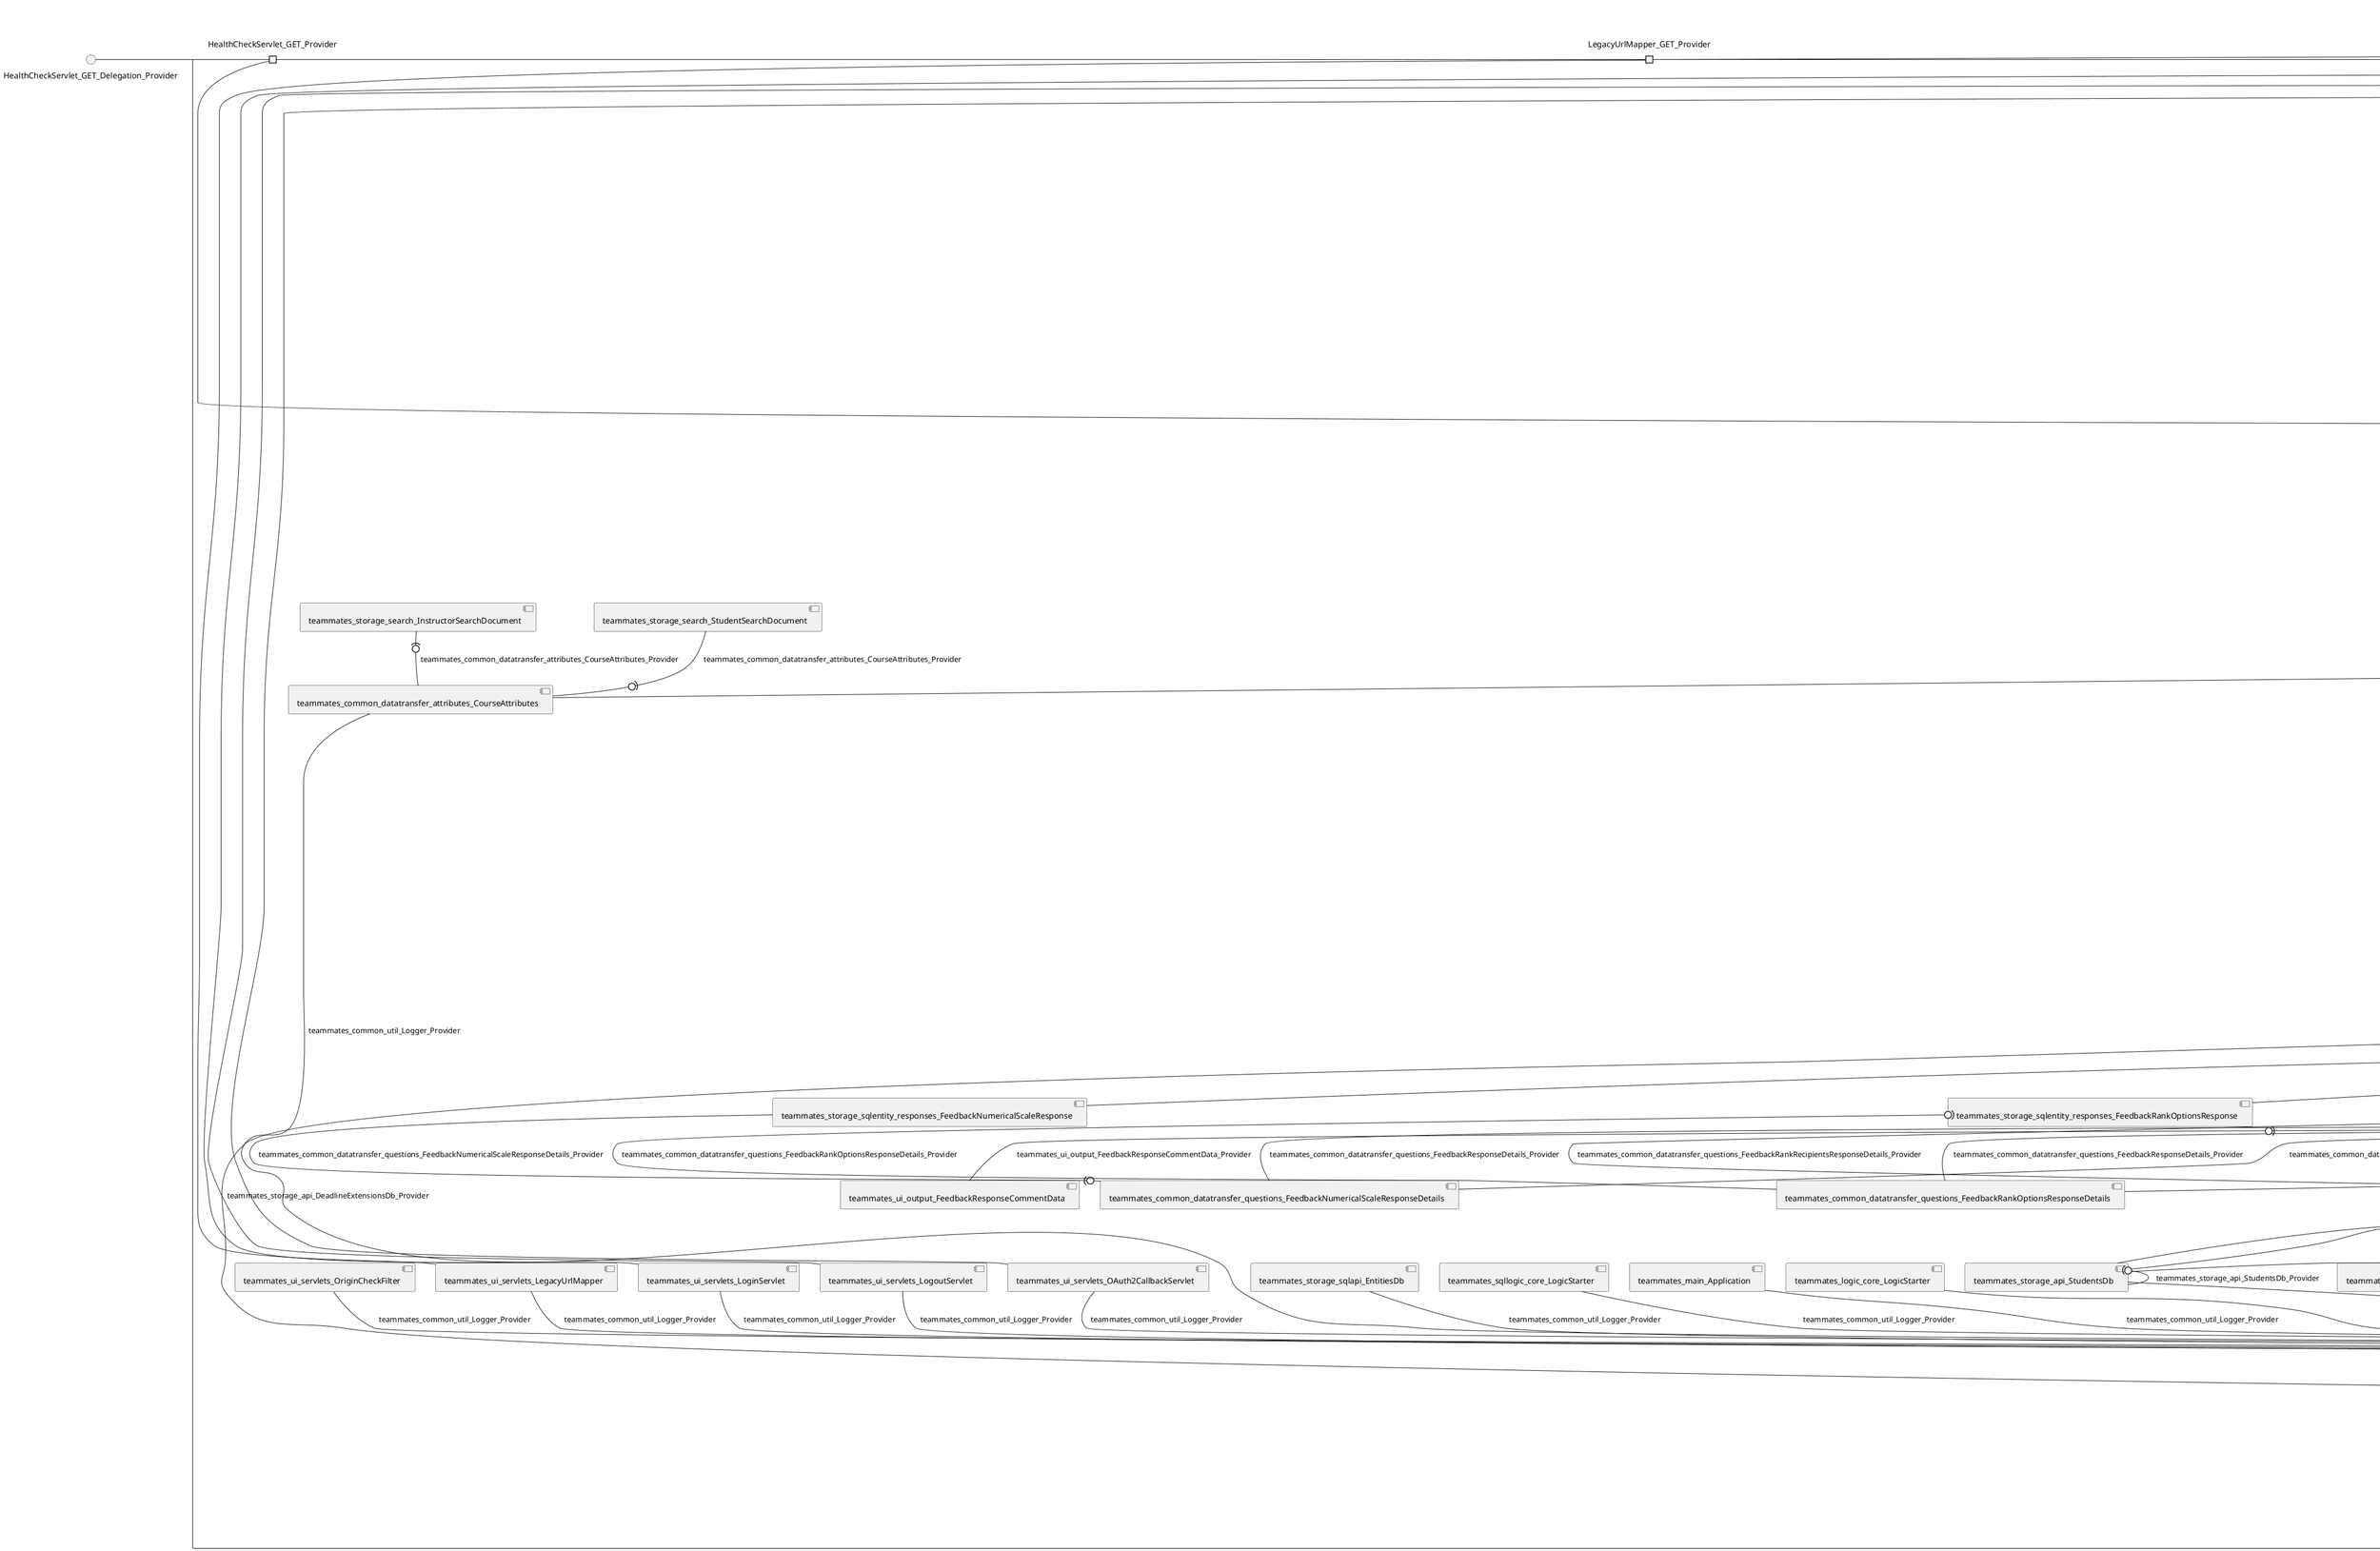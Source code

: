 @startuml
skinparam fixCircleLabelOverlapping true
skinparam componentStyle uml2
() HealthCheckServlet_GET_Delegation_Provider
() LegacyUrlMapper_GET_Delegation_Provider
() LoginServlet_GET_Delegation_Provider
() LogoutServlet_GET_Delegation_Provider
() OAuth2CallbackServlet_GET_Delegation_Provider
() SERVICE_HOST_GET_POST_Delegation_Provider
() WebApiServlet_DELETE_GET_POST_PUT_Delegation_Provider
() WebPageServlet_GET_Delegation_Provider
rectangle System {
[teammates_client_scripts_DataMigrationForFeedbackSessionMismatchedTimezone] [[teammates-teammates.repository#_706Kll0wEe-Fh6GzlajMNQ]]
[teammates_client_scripts_DataMigrationForTeamNameInResponseGiver] [[teammates-teammates.repository#_706Kll0wEe-Fh6GzlajMNQ]]
[teammates_client_scripts_GenerateUsageStatisticsObjects] [[teammates-teammates.repository#_706Kll0wEe-Fh6GzlajMNQ]]
[teammates_client_scripts_PopulateCourseSearchDocuments] [[teammates-teammates.repository#_706Kll0wEe-Fh6GzlajMNQ]]
[teammates_client_scripts_testdataconversion_ConvertDatastoreJsonToSqlJson] [[teammates-teammates.repository#_706Kll0wEe-Fh6GzlajMNQ]]
[teammates_client_scripts_testdataconversion_DataStoreToSqlConverter] [[teammates-teammates.repository#_706Kll0wEe-Fh6GzlajMNQ]]
[teammates_client_scripts_testdataconversion_UuidGenerator] [[teammates-teammates.repository#_706Kll0wEe-Fh6GzlajMNQ]]
[teammates_common_datatransfer_DataBundle] [[teammates-teammates.repository#_706Kll0wEe-Fh6GzlajMNQ]]
[teammates_common_datatransfer_InstructorPermissionSet] [[teammates-teammates.repository#_706Kll0wEe-Fh6GzlajMNQ]]
[teammates_common_datatransfer_InstructorPrivileges] [[teammates-teammates.repository#_706Kll0wEe-Fh6GzlajMNQ]]
[teammates_common_datatransfer_SqlDataBundle] [[teammates-teammates.repository#_706Kll0wEe-Fh6GzlajMNQ]]
[teammates_common_datatransfer_TeamEvalResult] [[teammates-teammates.repository#_706Kll0wEe-Fh6GzlajMNQ]]
[teammates_common_datatransfer_attributes_CourseAttributes] [[teammates-teammates.repository#_706Kll0wEe-Fh6GzlajMNQ]]
[teammates_common_datatransfer_attributes_FeedbackQuestionAttributes] [[teammates-teammates.repository#_706Kll0wEe-Fh6GzlajMNQ]]
[teammates_common_datatransfer_attributes_FeedbackResponseAttributes] [[teammates-teammates.repository#_706Kll0wEe-Fh6GzlajMNQ]]
[teammates_common_datatransfer_attributes_InstructorAttributes] [[teammates-teammates.repository#_706Kll0wEe-Fh6GzlajMNQ]]
[teammates_common_datatransfer_questions_FeedbackConstantSumQuestionDetails] [[teammates-teammates.repository#_706Kll0wEe-Fh6GzlajMNQ]]
[teammates_common_datatransfer_questions_FeedbackConstantSumResponseDetails] [[teammates-teammates.repository#_706Kll0wEe-Fh6GzlajMNQ]]
[teammates_common_datatransfer_questions_FeedbackContributionQuestionDetails] [[teammates-teammates.repository#_706Kll0wEe-Fh6GzlajMNQ]]
[teammates_common_datatransfer_questions_FeedbackContributionResponseDetails] [[teammates-teammates.repository#_706Kll0wEe-Fh6GzlajMNQ]]
[teammates_common_datatransfer_questions_FeedbackMcqQuestionDetails] [[teammates-teammates.repository#_706Kll0wEe-Fh6GzlajMNQ]]
[teammates_common_datatransfer_questions_FeedbackMcqResponseDetails] [[teammates-teammates.repository#_706Kll0wEe-Fh6GzlajMNQ]]
[teammates_common_datatransfer_questions_FeedbackMsqQuestionDetails] [[teammates-teammates.repository#_706Kll0wEe-Fh6GzlajMNQ]]
[teammates_common_datatransfer_questions_FeedbackMsqResponseDetails] [[teammates-teammates.repository#_706Kll0wEe-Fh6GzlajMNQ]]
[teammates_common_datatransfer_questions_FeedbackNumericalScaleQuestionDetails] [[teammates-teammates.repository#_706Kll0wEe-Fh6GzlajMNQ]]
[teammates_common_datatransfer_questions_FeedbackNumericalScaleResponseDetails] [[teammates-teammates.repository#_706Kll0wEe-Fh6GzlajMNQ]]
[teammates_common_datatransfer_questions_FeedbackRankOptionsResponseDetails] [[teammates-teammates.repository#_706Kll0wEe-Fh6GzlajMNQ]]
[teammates_common_datatransfer_questions_FeedbackRankRecipientsResponseDetails] [[teammates-teammates.repository#_706Kll0wEe-Fh6GzlajMNQ]]
[teammates_common_datatransfer_questions_FeedbackRubricQuestionDetails] [[teammates-teammates.repository#_706Kll0wEe-Fh6GzlajMNQ]]
[teammates_common_datatransfer_questions_FeedbackRubricResponseDetails] [[teammates-teammates.repository#_706Kll0wEe-Fh6GzlajMNQ]]
[teammates_common_datatransfer_questions_FeedbackTextQuestionDetails] [[teammates-teammates.repository#_706Kll0wEe-Fh6GzlajMNQ]]
[teammates_common_datatransfer_questions_FeedbackTextResponseDetails] [[teammates-teammates.repository#_706Kll0wEe-Fh6GzlajMNQ]]
[teammates_common_util_Config] [[teammates-teammates.repository#_706Kll0wEe-Fh6GzlajMNQ]]
[teammates_common_util_Logger] [[teammates-teammates.repository#_706Kll0wEe-Fh6GzlajMNQ]]
[teammates_common_util_StringHelper] [[teammates-teammates.repository#_706Kll0wEe-Fh6GzlajMNQ]]
[teammates_it_sqllogic_api_EmailGeneratorTestIT] [[teammates-teammates.repository#_706Kll0wEe-Fh6GzlajMNQ]]
[teammates_it_sqllogic_core_AccountRequestsLogicIT] [[teammates-teammates.repository#_706Kll0wEe-Fh6GzlajMNQ]]
[teammates_it_sqllogic_core_AccountsLogicIT] [[teammates-teammates.repository#_706Kll0wEe-Fh6GzlajMNQ]]
[teammates_it_sqllogic_core_DataBundleLogicIT] [[teammates-teammates.repository#_706Kll0wEe-Fh6GzlajMNQ]]
[teammates_it_sqllogic_core_DeadlineExtensionsLogicIT] [[teammates-teammates.repository#_706Kll0wEe-Fh6GzlajMNQ]]
[teammates_it_sqllogic_core_FeedbackQuestionsLogicIT] [[teammates-teammates.repository#_706Kll0wEe-Fh6GzlajMNQ]]
[teammates_it_sqllogic_core_FeedbackResponsesLogicIT] [[teammates-teammates.repository#_706Kll0wEe-Fh6GzlajMNQ]]
[teammates_it_sqllogic_core_FeedbackSessionLogsLogicIT] [[teammates-teammates.repository#_706Kll0wEe-Fh6GzlajMNQ]]
[teammates_it_sqllogic_core_FeedbackSessionsLogicIT] [[teammates-teammates.repository#_706Kll0wEe-Fh6GzlajMNQ]]
[teammates_it_sqllogic_core_NotificationsLogicIT] [[teammates-teammates.repository#_706Kll0wEe-Fh6GzlajMNQ]]
[teammates_it_sqllogic_core_UsersLogicIT] [[teammates-teammates.repository#_706Kll0wEe-Fh6GzlajMNQ]]
[teammates_it_storage_sqlapi_AccountRequestsDbIT] [[teammates-teammates.repository#_706Kll0wEe-Fh6GzlajMNQ]]
[teammates_it_storage_sqlapi_AccountsDbIT] [[teammates-teammates.repository#_706Kll0wEe-Fh6GzlajMNQ]]
[teammates_it_storage_sqlapi_CoursesDbIT] [[teammates-teammates.repository#_706Kll0wEe-Fh6GzlajMNQ]]
[teammates_it_storage_sqlapi_FeedbackQuestionsDbIT] [[teammates-teammates.repository#_706Kll0wEe-Fh6GzlajMNQ]]
[teammates_it_storage_sqlapi_FeedbackResponseCommentsDbIT] [[teammates-teammates.repository#_706Kll0wEe-Fh6GzlajMNQ]]
[teammates_it_storage_sqlapi_FeedbackResponsesDbIT] [[teammates-teammates.repository#_706Kll0wEe-Fh6GzlajMNQ]]
[teammates_it_storage_sqlapi_FeedbackSessionLogsDbIT] [[teammates-teammates.repository#_706Kll0wEe-Fh6GzlajMNQ]]
[teammates_it_storage_sqlapi_FeedbackSessionsDbIT] [[teammates-teammates.repository#_706Kll0wEe-Fh6GzlajMNQ]]
[teammates_it_storage_sqlapi_NotificationDbIT] [[teammates-teammates.repository#_706Kll0wEe-Fh6GzlajMNQ]]
[teammates_it_storage_sqlapi_UsageStatisticsDbIT] [[teammates-teammates.repository#_706Kll0wEe-Fh6GzlajMNQ]]
[teammates_it_storage_sqlapi_UsersDbIT] [[teammates-teammates.repository#_706Kll0wEe-Fh6GzlajMNQ]]
[teammates_it_storage_sqlsearch_AccountRequestSearchIT] [[teammates-teammates.repository#_706Kll0wEe-Fh6GzlajMNQ]]
[teammates_it_storage_sqlsearch_InstructorSearchIT] [[teammates-teammates.repository#_706Kll0wEe-Fh6GzlajMNQ]]
[teammates_it_storage_sqlsearch_StudentSearchIT] [[teammates-teammates.repository#_706Kll0wEe-Fh6GzlajMNQ]]
[teammates_it_test_BaseTestCaseWithSqlDatabaseAccess] [[teammates-teammates.repository#_706Kll0wEe-Fh6GzlajMNQ]]
[teammates_it_ui_webapi_SearchInstructorsActionIT] [[teammates-teammates.repository#_706Kll0wEe-Fh6GzlajMNQ]]
[teammates_it_ui_webapi_SearchStudentsActionIT] [[teammates-teammates.repository#_706Kll0wEe-Fh6GzlajMNQ]]
[teammates_it_ui_webapi_StudentSearchIndexingWorkerActionIT] [[teammates-teammates.repository#_706Kll0wEe-Fh6GzlajMNQ]]
[teammates_it_ui_webapi_UpdateFeedbackSessionLogsActionIT] [[teammates-teammates.repository#_706Kll0wEe-Fh6GzlajMNQ]]
[teammates_logic_api_AuthProxy] [[teammates-teammates.repository#_706Kll0wEe-Fh6GzlajMNQ]]
[teammates_logic_api_EmailGenerator] [[teammates-teammates.repository#_706Kll0wEe-Fh6GzlajMNQ]]
[teammates_logic_api_EmailSender] [[teammates-teammates.repository#_706Kll0wEe-Fh6GzlajMNQ]]
[teammates_logic_api_Logic] [[teammates-teammates.repository#_706Kll0wEe-Fh6GzlajMNQ]]
[teammates_logic_api_RecaptchaVerifier] [[teammates-teammates.repository#_706Kll0wEe-Fh6GzlajMNQ]]
[teammates_logic_api_TaskQueuer] [[teammates-teammates.repository#_706Kll0wEe-Fh6GzlajMNQ]]
[teammates_logic_api_UserProvision] [[teammates-teammates.repository#_706Kll0wEe-Fh6GzlajMNQ]]
[teammates_logic_core_AccountRequestsLogic] [[teammates-teammates.repository#_706Kll0wEe-Fh6GzlajMNQ]]
[teammates_logic_core_AccountsLogic] [[teammates-teammates.repository#_706Kll0wEe-Fh6GzlajMNQ]]
[teammates_logic_core_CoursesLogic] [[teammates-teammates.repository#_706Kll0wEe-Fh6GzlajMNQ]]
[teammates_logic_core_DataBundleLogic] [[teammates-teammates.repository#_706Kll0wEe-Fh6GzlajMNQ]]
[teammates_logic_core_DeadlineExtensionsLogic] [[teammates-teammates.repository#_706Kll0wEe-Fh6GzlajMNQ]]
[teammates_logic_core_FeedbackQuestionsLogic] [[teammates-teammates.repository#_706Kll0wEe-Fh6GzlajMNQ]]
[teammates_logic_core_FeedbackResponseCommentsLogic] [[teammates-teammates.repository#_706Kll0wEe-Fh6GzlajMNQ]]
[teammates_logic_core_FeedbackResponsesLogic] [[teammates-teammates.repository#_706Kll0wEe-Fh6GzlajMNQ]]
[teammates_logic_core_FeedbackSessionsLogic] [[teammates-teammates.repository#_706Kll0wEe-Fh6GzlajMNQ]]
[teammates_logic_core_InstructorsLogic] [[teammates-teammates.repository#_706Kll0wEe-Fh6GzlajMNQ]]
[teammates_logic_core_LogicStarter] [[teammates-teammates.repository#_706Kll0wEe-Fh6GzlajMNQ]]
[teammates_logic_core_NotificationsLogic] [[teammates-teammates.repository#_706Kll0wEe-Fh6GzlajMNQ]]
[teammates_logic_core_StudentsLogic] [[teammates-teammates.repository#_706Kll0wEe-Fh6GzlajMNQ]]
[teammates_logic_core_UsageStatisticsLogic] [[teammates-teammates.repository#_706Kll0wEe-Fh6GzlajMNQ]]
[teammates_logic_external_EmptyAuthService] [[teammates-teammates.repository#_706Kll0wEe-Fh6GzlajMNQ]]
[teammates_logic_external_EmptyEmailService] [[teammates-teammates.repository#_706Kll0wEe-Fh6GzlajMNQ]]
[teammates_logic_external_EmptyRecaptchaService] [[teammates-teammates.repository#_706Kll0wEe-Fh6GzlajMNQ]]
[teammates_logic_external_FirebaseAuthService] [[teammates-teammates.repository#_706Kll0wEe-Fh6GzlajMNQ]]
[teammates_logic_external_GoogleCloudTasksService] [[teammates-teammates.repository#_706Kll0wEe-Fh6GzlajMNQ]]
[teammates_logic_external_GoogleRecaptchaService] [[teammates-teammates.repository#_706Kll0wEe-Fh6GzlajMNQ]]
[teammates_logic_external_LocalTaskQueueService] [[teammates-teammates.repository#_706Kll0wEe-Fh6GzlajMNQ]]
[teammates_logic_external_MailgunService] [[teammates-teammates.repository#_706Kll0wEe-Fh6GzlajMNQ]]
[teammates_logic_external_MailjetService] [[teammates-teammates.repository#_706Kll0wEe-Fh6GzlajMNQ]]
[teammates_logic_external_SendgridService] [[teammates-teammates.repository#_706Kll0wEe-Fh6GzlajMNQ]]
[teammates_main_Application] [[teammates-teammates.repository#_706Kll0wEe-Fh6GzlajMNQ]]
[teammates_sqllogic_api_Logic] [[teammates-teammates.repository#_706Kll0wEe-Fh6GzlajMNQ]]
[teammates_sqllogic_api_SqlEmailGenerator] [[teammates-teammates.repository#_706Kll0wEe-Fh6GzlajMNQ]]
[teammates_sqllogic_core_AccountRequestsLogic] [[teammates-teammates.repository#_706Kll0wEe-Fh6GzlajMNQ]]
[teammates_sqllogic_core_AccountsLogic] [[teammates-teammates.repository#_706Kll0wEe-Fh6GzlajMNQ]]
[teammates_sqllogic_core_CoursesLogic] [[teammates-teammates.repository#_706Kll0wEe-Fh6GzlajMNQ]]
[teammates_sqllogic_core_DataBundleLogic] [[teammates-teammates.repository#_706Kll0wEe-Fh6GzlajMNQ]]
[teammates_sqllogic_core_DeadlineExtensionsLogic] [[teammates-teammates.repository#_706Kll0wEe-Fh6GzlajMNQ]]
[teammates_sqllogic_core_FeedbackQuestionsLogic] [[teammates-teammates.repository#_706Kll0wEe-Fh6GzlajMNQ]]
[teammates_sqllogic_core_FeedbackResponseCommentsLogic] [[teammates-teammates.repository#_706Kll0wEe-Fh6GzlajMNQ]]
[teammates_sqllogic_core_FeedbackResponsesLogic] [[teammates-teammates.repository#_706Kll0wEe-Fh6GzlajMNQ]]
[teammates_sqllogic_core_FeedbackSessionLogsLogic] [[teammates-teammates.repository#_706Kll0wEe-Fh6GzlajMNQ]]
[teammates_sqllogic_core_FeedbackSessionsLogic] [[teammates-teammates.repository#_706Kll0wEe-Fh6GzlajMNQ]]
[teammates_sqllogic_core_LogicStarter] [[teammates-teammates.repository#_706Kll0wEe-Fh6GzlajMNQ]]
[teammates_sqllogic_core_NotificationsLogic] [[teammates-teammates.repository#_706Kll0wEe-Fh6GzlajMNQ]]
[teammates_sqllogic_core_UsageStatisticsLogic] [[teammates-teammates.repository#_706Kll0wEe-Fh6GzlajMNQ]]
[teammates_sqllogic_core_UsersLogic] [[teammates-teammates.repository#_706Kll0wEe-Fh6GzlajMNQ]]
[teammates_storage_api_AccountRequestsDb] [[teammates-teammates.repository#_706Kll0wEe-Fh6GzlajMNQ]]
[teammates_storage_api_AccountsDb] [[teammates-teammates.repository#_706Kll0wEe-Fh6GzlajMNQ]]
[teammates_storage_api_CoursesDb] [[teammates-teammates.repository#_706Kll0wEe-Fh6GzlajMNQ]]
[teammates_storage_api_DeadlineExtensionsDb] [[teammates-teammates.repository#_706Kll0wEe-Fh6GzlajMNQ]]
[teammates_storage_api_FeedbackQuestionsDb] [[teammates-teammates.repository#_706Kll0wEe-Fh6GzlajMNQ]]
[teammates_storage_api_FeedbackResponseCommentsDb] [[teammates-teammates.repository#_706Kll0wEe-Fh6GzlajMNQ]]
[teammates_storage_api_FeedbackResponsesDb] [[teammates-teammates.repository#_706Kll0wEe-Fh6GzlajMNQ]]
[teammates_storage_api_FeedbackSessionsDb] [[teammates-teammates.repository#_706Kll0wEe-Fh6GzlajMNQ]]
[teammates_storage_api_InstructorsDb] [[teammates-teammates.repository#_706Kll0wEe-Fh6GzlajMNQ]]
[teammates_storage_api_NotificationsDb] [[teammates-teammates.repository#_706Kll0wEe-Fh6GzlajMNQ]]
[teammates_storage_api_StudentsDb] [[teammates-teammates.repository#_706Kll0wEe-Fh6GzlajMNQ]]
[teammates_storage_api_UsageStatisticsDb] [[teammates-teammates.repository#_706Kll0wEe-Fh6GzlajMNQ]]
[teammates_storage_search_AccountRequestSearchManager] [[teammates-teammates.repository#_706Kll0wEe-Fh6GzlajMNQ]]
[teammates_storage_search_InstructorSearchDocument] [[teammates-teammates.repository#_706Kll0wEe-Fh6GzlajMNQ]]
[teammates_storage_search_InstructorSearchManager] [[teammates-teammates.repository#_706Kll0wEe-Fh6GzlajMNQ]]
[teammates_storage_search_SearchManagerFactory] [[teammates-teammates.repository#_706Kll0wEe-Fh6GzlajMNQ]]
[teammates_storage_search_StudentSearchDocument] [[teammates-teammates.repository#_706Kll0wEe-Fh6GzlajMNQ]]
[teammates_storage_search_StudentSearchManager] [[teammates-teammates.repository#_706Kll0wEe-Fh6GzlajMNQ]]
[teammates_storage_sqlapi_AccountRequestsDb] [[teammates-teammates.repository#_706Kll0wEe-Fh6GzlajMNQ]]
[teammates_storage_sqlapi_AccountsDb] [[teammates-teammates.repository#_706Kll0wEe-Fh6GzlajMNQ]]
[teammates_storage_sqlapi_CoursesDb] [[teammates-teammates.repository#_706Kll0wEe-Fh6GzlajMNQ]]
[teammates_storage_sqlapi_DeadlineExtensionsDb] [[teammates-teammates.repository#_706Kll0wEe-Fh6GzlajMNQ]]
[teammates_storage_sqlapi_EntitiesDb] [[teammates-teammates.repository#_706Kll0wEe-Fh6GzlajMNQ]]
[teammates_storage_sqlapi_FeedbackQuestionsDb] [[teammates-teammates.repository#_706Kll0wEe-Fh6GzlajMNQ]]
[teammates_storage_sqlapi_FeedbackResponseCommentsDb] [[teammates-teammates.repository#_706Kll0wEe-Fh6GzlajMNQ]]
[teammates_storage_sqlapi_FeedbackResponsesDb] [[teammates-teammates.repository#_706Kll0wEe-Fh6GzlajMNQ]]
[teammates_storage_sqlapi_FeedbackSessionLogsDb] [[teammates-teammates.repository#_706Kll0wEe-Fh6GzlajMNQ]]
[teammates_storage_sqlapi_FeedbackSessionsDb] [[teammates-teammates.repository#_706Kll0wEe-Fh6GzlajMNQ]]
[teammates_storage_sqlapi_NotificationsDb] [[teammates-teammates.repository#_706Kll0wEe-Fh6GzlajMNQ]]
[teammates_storage_sqlapi_UsageStatisticsDb] [[teammates-teammates.repository#_706Kll0wEe-Fh6GzlajMNQ]]
[teammates_storage_sqlapi_UsersDb] [[teammates-teammates.repository#_706Kll0wEe-Fh6GzlajMNQ]]
[teammates_storage_sqlentity_Account] [[teammates-teammates.repository#_706Kll0wEe-Fh6GzlajMNQ]]
[teammates_storage_sqlentity_Course] [[teammates-teammates.repository#_706Kll0wEe-Fh6GzlajMNQ]]
[teammates_storage_sqlentity_DeadlineExtension] [[teammates-teammates.repository#_706Kll0wEe-Fh6GzlajMNQ]]
[teammates_storage_sqlentity_FeedbackResponseComment] [[teammates-teammates.repository#_706Kll0wEe-Fh6GzlajMNQ]]
[teammates_storage_sqlentity_FeedbackSession] [[teammates-teammates.repository#_706Kll0wEe-Fh6GzlajMNQ]]
[teammates_storage_sqlentity_FeedbackSessionLog] [[teammates-teammates.repository#_706Kll0wEe-Fh6GzlajMNQ]]
[teammates_storage_sqlentity_Instructor] [[teammates-teammates.repository#_706Kll0wEe-Fh6GzlajMNQ]]
[teammates_storage_sqlentity_Notification] [[teammates-teammates.repository#_706Kll0wEe-Fh6GzlajMNQ]]
[teammates_storage_sqlentity_ReadNotification] [[teammates-teammates.repository#_706Kll0wEe-Fh6GzlajMNQ]]
[teammates_storage_sqlentity_Section] [[teammates-teammates.repository#_706Kll0wEe-Fh6GzlajMNQ]]
[teammates_storage_sqlentity_Student] [[teammates-teammates.repository#_706Kll0wEe-Fh6GzlajMNQ]]
[teammates_storage_sqlentity_Team] [[teammates-teammates.repository#_706Kll0wEe-Fh6GzlajMNQ]]
[teammates_storage_sqlentity_questions_FeedbackConstantSumQuestion] [[teammates-teammates.repository#_706Kll0wEe-Fh6GzlajMNQ]]
[teammates_storage_sqlentity_questions_FeedbackContributionQuestion] [[teammates-teammates.repository#_706Kll0wEe-Fh6GzlajMNQ]]
[teammates_storage_sqlentity_questions_FeedbackMcqQuestion] [[teammates-teammates.repository#_706Kll0wEe-Fh6GzlajMNQ]]
[teammates_storage_sqlentity_questions_FeedbackMsqQuestion] [[teammates-teammates.repository#_706Kll0wEe-Fh6GzlajMNQ]]
[teammates_storage_sqlentity_questions_FeedbackNumericalScaleQuestion] [[teammates-teammates.repository#_706Kll0wEe-Fh6GzlajMNQ]]
[teammates_storage_sqlentity_questions_FeedbackRubricQuestion] [[teammates-teammates.repository#_706Kll0wEe-Fh6GzlajMNQ]]
[teammates_storage_sqlentity_questions_FeedbackTextQuestion] [[teammates-teammates.repository#_706Kll0wEe-Fh6GzlajMNQ]]
[teammates_storage_sqlentity_responses_FeedbackConstantSumResponse] [[teammates-teammates.repository#_706Kll0wEe-Fh6GzlajMNQ]]
[teammates_storage_sqlentity_responses_FeedbackContributionResponse] [[teammates-teammates.repository#_706Kll0wEe-Fh6GzlajMNQ]]
[teammates_storage_sqlentity_responses_FeedbackMcqResponse] [[teammates-teammates.repository#_706Kll0wEe-Fh6GzlajMNQ]]
[teammates_storage_sqlentity_responses_FeedbackMsqResponse] [[teammates-teammates.repository#_706Kll0wEe-Fh6GzlajMNQ]]
[teammates_storage_sqlentity_responses_FeedbackNumericalScaleResponse] [[teammates-teammates.repository#_706Kll0wEe-Fh6GzlajMNQ]]
[teammates_storage_sqlentity_responses_FeedbackRankOptionsResponse] [[teammates-teammates.repository#_706Kll0wEe-Fh6GzlajMNQ]]
[teammates_storage_sqlentity_responses_FeedbackRankRecipientsResponse] [[teammates-teammates.repository#_706Kll0wEe-Fh6GzlajMNQ]]
[teammates_storage_sqlentity_responses_FeedbackRubricResponse] [[teammates-teammates.repository#_706Kll0wEe-Fh6GzlajMNQ]]
[teammates_storage_sqlentity_responses_FeedbackTextResponse] [[teammates-teammates.repository#_706Kll0wEe-Fh6GzlajMNQ]]
[teammates_storage_sqlsearch_AccountRequestSearchManager] [[teammates-teammates.repository#_706Kll0wEe-Fh6GzlajMNQ]]
[teammates_storage_sqlsearch_InstructorSearchDocument] [[teammates-teammates.repository#_706Kll0wEe-Fh6GzlajMNQ]]
[teammates_storage_sqlsearch_InstructorSearchManager] [[teammates-teammates.repository#_706Kll0wEe-Fh6GzlajMNQ]]
[teammates_storage_sqlsearch_SearchManagerFactory] [[teammates-teammates.repository#_706Kll0wEe-Fh6GzlajMNQ]]
[teammates_storage_sqlsearch_StudentSearchDocument] [[teammates-teammates.repository#_706Kll0wEe-Fh6GzlajMNQ]]
[teammates_storage_sqlsearch_StudentSearchManager] [[teammates-teammates.repository#_706Kll0wEe-Fh6GzlajMNQ]]
[teammates_ui_output_CourseData] [[teammates-teammates.repository#_706Kll0wEe-Fh6GzlajMNQ]]
[teammates_ui_output_FeedbackQuestionData] [[teammates-teammates.repository#_706Kll0wEe-Fh6GzlajMNQ]]
[teammates_ui_output_FeedbackResponseCommentData] [[teammates-teammates.repository#_706Kll0wEe-Fh6GzlajMNQ]]
[teammates_ui_output_FeedbackResponseData] [[teammates-teammates.repository#_706Kll0wEe-Fh6GzlajMNQ]]
[teammates_ui_output_FeedbackSessionData] [[teammates-teammates.repository#_706Kll0wEe-Fh6GzlajMNQ]]
[teammates_ui_output_FeedbackSessionLogData] [[teammates-teammates.repository#_706Kll0wEe-Fh6GzlajMNQ]]
[teammates_ui_output_InstructorPrivilegeData] [[teammates-teammates.repository#_706Kll0wEe-Fh6GzlajMNQ]]
[teammates_ui_request_InstructorPrivilegeUpdateRequest] [[teammates-teammates.repository#_706Kll0wEe-Fh6GzlajMNQ]]
[teammates_ui_servlets_DevServerLoginServlet] [[teammates-teammates.repository#_706Kll0wEe-Fh6GzlajMNQ]]
[teammates_ui_servlets_HealthCheckServlet] [[teammates-teammates.repository#_706Kll0wEe-Fh6GzlajMNQ]]
[teammates_ui_servlets_LegacyUrlMapper] [[teammates-teammates.repository#_706Kll0wEe-Fh6GzlajMNQ]]
[teammates_ui_servlets_LoginServlet] [[teammates-teammates.repository#_706Kll0wEe-Fh6GzlajMNQ]]
[teammates_ui_servlets_LogoutServlet] [[teammates-teammates.repository#_706Kll0wEe-Fh6GzlajMNQ]]
[teammates_ui_servlets_OAuth2CallbackServlet] [[teammates-teammates.repository#_706Kll0wEe-Fh6GzlajMNQ]]
[teammates_ui_servlets_OriginCheckFilter] [[teammates-teammates.repository#_706Kll0wEe-Fh6GzlajMNQ]]
[teammates_ui_servlets_RequestTraceFilter] [[teammates-teammates.repository#_706Kll0wEe-Fh6GzlajMNQ]]
[teammates_ui_servlets_WebApiServlet] [[teammates-teammates.repository#_706Kll0wEe-Fh6GzlajMNQ]]
[teammates_ui_servlets_WebPageServlet] [[teammates-teammates.repository#_706Kll0wEe-Fh6GzlajMNQ]]
[teammates_ui_webapi_ArchiveCourseAction] [[teammates-teammates.repository#_706Kll0wEe-Fh6GzlajMNQ]]
[teammates_ui_webapi_CalculateUsageStatisticsAction] [[teammates-teammates.repository#_706Kll0wEe-Fh6GzlajMNQ]]
[teammates_ui_webapi_CreateAccountAction] [[teammates-teammates.repository#_706Kll0wEe-Fh6GzlajMNQ]]
[teammates_ui_webapi_CreateFeedbackSessionAction] [[teammates-teammates.repository#_706Kll0wEe-Fh6GzlajMNQ]]
[teammates_ui_webapi_CreateFeedbackSessionLogAction] [[teammates-teammates.repository#_706Kll0wEe-Fh6GzlajMNQ]]
[teammates_ui_webapi_CreateNotificationAction] [[teammates-teammates.repository#_706Kll0wEe-Fh6GzlajMNQ]]
[teammates_ui_webapi_DatastoreBackupAction] [[teammates-teammates.repository#_706Kll0wEe-Fh6GzlajMNQ]]
[teammates_ui_webapi_FeedbackSessionClosedRemindersAction] [[teammates-teammates.repository#_706Kll0wEe-Fh6GzlajMNQ]]
[teammates_ui_webapi_FeedbackSessionClosingRemindersAction] [[teammates-teammates.repository#_706Kll0wEe-Fh6GzlajMNQ]]
[teammates_ui_webapi_FeedbackSessionOpeningRemindersAction] [[teammates-teammates.repository#_706Kll0wEe-Fh6GzlajMNQ]]
[teammates_ui_webapi_FeedbackSessionOpeningSoonRemindersAction] [[teammates-teammates.repository#_706Kll0wEe-Fh6GzlajMNQ]]
[teammates_ui_webapi_FeedbackSessionPublishedEmailWorkerAction] [[teammates-teammates.repository#_706Kll0wEe-Fh6GzlajMNQ]]
[teammates_ui_webapi_FeedbackSessionRemindEmailWorkerAction] [[teammates-teammates.repository#_706Kll0wEe-Fh6GzlajMNQ]]
[teammates_ui_webapi_FeedbackSessionRemindParticularUsersEmailWorkerAction] [[teammates-teammates.repository#_706Kll0wEe-Fh6GzlajMNQ]]
[teammates_ui_webapi_FeedbackSessionResendPublishedEmailWorkerAction] [[teammates-teammates.repository#_706Kll0wEe-Fh6GzlajMNQ]]
[teammates_ui_webapi_FeedbackSessionUnpublishedEmailWorkerAction] [[teammates-teammates.repository#_706Kll0wEe-Fh6GzlajMNQ]]
[teammates_ui_webapi_JoinCourseAction] [[teammates-teammates.repository#_706Kll0wEe-Fh6GzlajMNQ]]
[teammates_ui_webapi_PublishFeedbackSessionAction] [[teammates-teammates.repository#_706Kll0wEe-Fh6GzlajMNQ]]
[teammates_ui_webapi_ResetAccountRequestAction] [[teammates-teammates.repository#_706Kll0wEe-Fh6GzlajMNQ]]
[teammates_ui_webapi_SendErrorReportAction] [[teammates-teammates.repository#_706Kll0wEe-Fh6GzlajMNQ]]
[teammates_ui_webapi_SubmitFeedbackResponsesAction] [[teammates-teammates.repository#_706Kll0wEe-Fh6GzlajMNQ]]
[teammates_ui_webapi_UnpublishFeedbackSessionAction] [[teammates-teammates.repository#_706Kll0wEe-Fh6GzlajMNQ]]
[teammates_ui_webapi_UpdateFeedbackSessionAction] [[teammates-teammates.repository#_706Kll0wEe-Fh6GzlajMNQ]]
[teammates_ui_webapi_UpdateInstructorPrivilegeAction] [[teammates-teammates.repository#_706Kll0wEe-Fh6GzlajMNQ]]
port HealthCheckServlet_GET_Provider
HealthCheckServlet_GET_Delegation_Provider - HealthCheckServlet_GET_Provider
HealthCheckServlet_GET_Provider - [teammates_ui_servlets_HealthCheckServlet]
port LegacyUrlMapper_GET_Provider
LegacyUrlMapper_GET_Delegation_Provider - LegacyUrlMapper_GET_Provider
LegacyUrlMapper_GET_Provider - [teammates_ui_servlets_LegacyUrlMapper]
port LoginServlet_GET_Provider
LoginServlet_GET_Delegation_Provider - LoginServlet_GET_Provider
LoginServlet_GET_Provider - [teammates_ui_servlets_LoginServlet]
port LogoutServlet_GET_Provider
LogoutServlet_GET_Delegation_Provider - LogoutServlet_GET_Provider
LogoutServlet_GET_Provider - [teammates_ui_servlets_LogoutServlet]
port OAuth2CallbackServlet_GET_Provider
OAuth2CallbackServlet_GET_Delegation_Provider - OAuth2CallbackServlet_GET_Provider
OAuth2CallbackServlet_GET_Provider - [teammates_ui_servlets_OAuth2CallbackServlet]
port SERVICE_HOST_GET_POST_Provider
SERVICE_HOST_GET_POST_Delegation_Provider - SERVICE_HOST_GET_POST_Provider
SERVICE_HOST_GET_POST_Provider - [teammates_ui_servlets_DevServerLoginServlet]
port WebApiServlet_DELETE_GET_POST_PUT_Provider
WebApiServlet_DELETE_GET_POST_PUT_Delegation_Provider - WebApiServlet_DELETE_GET_POST_PUT_Provider
WebApiServlet_DELETE_GET_POST_PUT_Provider - [teammates_ui_servlets_WebApiServlet]
port WebPageServlet_GET_Provider
WebPageServlet_GET_Delegation_Provider - WebPageServlet_GET_Provider
WebPageServlet_GET_Provider - [teammates_ui_servlets_WebPageServlet]
[teammates_client_scripts_testdataconversion_ConvertDatastoreJsonToSqlJson] -(0- [teammates_client_scripts_testdataconversion_DataStoreToSqlConverter] : teammates_client_scripts_testdataconversion_DataStoreToSqlConverter_Provider
[teammates_client_scripts_testdataconversion_DataStoreToSqlConverter] -(0- [teammates_client_scripts_testdataconversion_UuidGenerator] : teammates_client_scripts_testdataconversion_UuidGenerator_Provider
[teammates_client_scripts_testdataconversion_ConvertDatastoreJsonToSqlJson] -(0- [teammates_common_datatransfer_DataBundle] : teammates_common_datatransfer_DataBundle_Provider
[teammates_ui_output_CourseData] -(0- [teammates_common_datatransfer_InstructorPermissionSet] : teammates_common_datatransfer_InstructorPermissionSet_Provider
[teammates_ui_output_FeedbackSessionData] -(0- [teammates_common_datatransfer_InstructorPermissionSet] : teammates_common_datatransfer_InstructorPermissionSet_Provider
[teammates_common_datatransfer_InstructorPrivileges] -(0- [teammates_common_datatransfer_InstructorPermissionSet] : teammates_common_datatransfer_InstructorPermissionSet_Provider
[teammates_common_datatransfer_attributes_InstructorAttributes] -(0- [teammates_common_datatransfer_InstructorPrivileges] : teammates_common_datatransfer_InstructorPrivileges_Provider
[teammates_storage_sqlentity_Instructor] -(0- [teammates_common_datatransfer_InstructorPrivileges] : teammates_common_datatransfer_InstructorPrivileges_Provider
[teammates_ui_output_InstructorPrivilegeData] -(0- [teammates_common_datatransfer_InstructorPrivileges] : teammates_common_datatransfer_InstructorPrivileges_Provider
[teammates_ui_request_InstructorPrivilegeUpdateRequest] -(0- [teammates_common_datatransfer_InstructorPrivileges] : teammates_common_datatransfer_InstructorPrivileges_Provider
[teammates_it_storage_sqlsearch_StudentSearchIT] -(0- [teammates_common_datatransfer_SqlDataBundle] : teammates_common_datatransfer_SqlDataBundle_Provider
[teammates_it_sqllogic_core_FeedbackSessionLogsLogicIT] -(0- [teammates_common_datatransfer_SqlDataBundle] : teammates_common_datatransfer_SqlDataBundle_Provider
[teammates_it_sqllogic_core_AccountsLogicIT] -(0- [teammates_common_datatransfer_SqlDataBundle] : teammates_common_datatransfer_SqlDataBundle_Provider
[teammates_it_sqllogic_core_FeedbackSessionsLogicIT] -(0- [teammates_common_datatransfer_SqlDataBundle] : teammates_common_datatransfer_SqlDataBundle_Provider
[teammates_it_sqllogic_core_FeedbackResponsesLogicIT] -(0- [teammates_common_datatransfer_SqlDataBundle] : teammates_common_datatransfer_SqlDataBundle_Provider
[teammates_it_storage_sqlapi_FeedbackResponsesDbIT] -(0- [teammates_common_datatransfer_SqlDataBundle] : teammates_common_datatransfer_SqlDataBundle_Provider
[teammates_it_sqllogic_core_DeadlineExtensionsLogicIT] -(0- [teammates_common_datatransfer_SqlDataBundle] : teammates_common_datatransfer_SqlDataBundle_Provider
[teammates_it_sqllogic_core_FeedbackQuestionsLogicIT] -(0- [teammates_common_datatransfer_SqlDataBundle] : teammates_common_datatransfer_SqlDataBundle_Provider
[teammates_it_storage_sqlapi_FeedbackResponseCommentsDbIT] -(0- [teammates_common_datatransfer_SqlDataBundle] : teammates_common_datatransfer_SqlDataBundle_Provider
[teammates_it_storage_sqlapi_FeedbackSessionLogsDbIT] -(0- [teammates_common_datatransfer_SqlDataBundle] : teammates_common_datatransfer_SqlDataBundle_Provider
[teammates_client_scripts_testdataconversion_ConvertDatastoreJsonToSqlJson] -(0- [teammates_common_datatransfer_SqlDataBundle] : teammates_common_datatransfer_SqlDataBundle_Provider
[teammates_it_sqllogic_api_EmailGeneratorTestIT] -(0- [teammates_common_datatransfer_SqlDataBundle] : teammates_common_datatransfer_SqlDataBundle_Provider
[teammates_it_storage_sqlsearch_InstructorSearchIT] -(0- [teammates_common_datatransfer_SqlDataBundle] : teammates_common_datatransfer_SqlDataBundle_Provider
[teammates_it_storage_sqlapi_FeedbackQuestionsDbIT] -(0- [teammates_common_datatransfer_SqlDataBundle] : teammates_common_datatransfer_SqlDataBundle_Provider
[teammates_it_storage_sqlsearch_AccountRequestSearchIT] -(0- [teammates_common_datatransfer_SqlDataBundle] : teammates_common_datatransfer_SqlDataBundle_Provider
[teammates_client_scripts_DataMigrationForFeedbackSessionMismatchedTimezone] -(0- [teammates_common_datatransfer_attributes_CourseAttributes] : teammates_common_datatransfer_attributes_CourseAttributes_Provider
[teammates_storage_search_InstructorSearchDocument] -(0- [teammates_common_datatransfer_attributes_CourseAttributes] : teammates_common_datatransfer_attributes_CourseAttributes_Provider
[teammates_storage_search_StudentSearchDocument] -(0- [teammates_common_datatransfer_attributes_CourseAttributes] : teammates_common_datatransfer_attributes_CourseAttributes_Provider
[teammates_storage_sqlentity_questions_FeedbackConstantSumQuestion] -(0- [teammates_common_datatransfer_questions_FeedbackConstantSumQuestionDetails] : teammates_common_datatransfer_questions_FeedbackConstantSumQuestionDetails_Provider
[teammates_storage_sqlentity_responses_FeedbackConstantSumResponse] -(0- [teammates_common_datatransfer_questions_FeedbackConstantSumResponseDetails] : teammates_common_datatransfer_questions_FeedbackConstantSumResponseDetails_Provider
[teammates_storage_sqlentity_questions_FeedbackContributionQuestion] -(0- [teammates_common_datatransfer_questions_FeedbackContributionQuestionDetails] : teammates_common_datatransfer_questions_FeedbackContributionQuestionDetails_Provider
[teammates_storage_sqlentity_responses_FeedbackContributionResponse] -(0- [teammates_common_datatransfer_questions_FeedbackContributionResponseDetails] : teammates_common_datatransfer_questions_FeedbackContributionResponseDetails_Provider
[teammates_storage_sqlentity_questions_FeedbackMcqQuestion] -(0- [teammates_common_datatransfer_questions_FeedbackMcqQuestionDetails] : teammates_common_datatransfer_questions_FeedbackMcqQuestionDetails_Provider
[teammates_storage_sqlentity_responses_FeedbackMcqResponse] -(0- [teammates_common_datatransfer_questions_FeedbackMcqResponseDetails] : teammates_common_datatransfer_questions_FeedbackMcqResponseDetails_Provider
[teammates_storage_sqlentity_questions_FeedbackMsqQuestion] -(0- [teammates_common_datatransfer_questions_FeedbackMsqQuestionDetails] : teammates_common_datatransfer_questions_FeedbackMsqQuestionDetails_Provider
[teammates_storage_sqlentity_responses_FeedbackMsqResponse] -(0- [teammates_common_datatransfer_questions_FeedbackMsqResponseDetails] : teammates_common_datatransfer_questions_FeedbackMsqResponseDetails_Provider
[teammates_storage_sqlentity_questions_FeedbackNumericalScaleQuestion] -(0- [teammates_common_datatransfer_questions_FeedbackNumericalScaleQuestionDetails] : teammates_common_datatransfer_questions_FeedbackNumericalScaleQuestionDetails_Provider
[teammates_storage_sqlentity_responses_FeedbackNumericalScaleResponse] -(0- [teammates_common_datatransfer_questions_FeedbackNumericalScaleResponseDetails] : teammates_common_datatransfer_questions_FeedbackNumericalScaleResponseDetails_Provider
[teammates_ui_output_FeedbackQuestionData] -(0- [teammates_common_datatransfer_questions_FeedbackMcqQuestionDetails] : teammates_common_datatransfer_questions_FeedbackQuestionDetails_Provider
[teammates_ui_output_FeedbackQuestionData] -(0- [teammates_common_datatransfer_questions_FeedbackNumericalScaleQuestionDetails] : teammates_common_datatransfer_questions_FeedbackQuestionDetails_Provider
[teammates_common_datatransfer_attributes_FeedbackQuestionAttributes] -(0- [teammates_common_datatransfer_questions_FeedbackConstantSumQuestionDetails] : teammates_common_datatransfer_questions_FeedbackQuestionDetails_Provider
[teammates_ui_output_FeedbackQuestionData] -(0- [teammates_common_datatransfer_questions_FeedbackContributionQuestionDetails] : teammates_common_datatransfer_questions_FeedbackQuestionDetails_Provider
[teammates_common_datatransfer_attributes_FeedbackQuestionAttributes] -(0- [teammates_common_datatransfer_questions_FeedbackMsqQuestionDetails] : teammates_common_datatransfer_questions_FeedbackQuestionDetails_Provider
[teammates_ui_output_FeedbackQuestionData] -(0- [teammates_common_datatransfer_questions_FeedbackConstantSumQuestionDetails] : teammates_common_datatransfer_questions_FeedbackQuestionDetails_Provider
[teammates_common_datatransfer_attributes_FeedbackQuestionAttributes] -(0- [teammates_common_datatransfer_questions_FeedbackNumericalScaleQuestionDetails] : teammates_common_datatransfer_questions_FeedbackQuestionDetails_Provider
[teammates_common_datatransfer_attributes_FeedbackQuestionAttributes] -(0- [teammates_common_datatransfer_questions_FeedbackContributionQuestionDetails] : teammates_common_datatransfer_questions_FeedbackQuestionDetails_Provider
[teammates_ui_output_FeedbackQuestionData] -(0- [teammates_common_datatransfer_questions_FeedbackMsqQuestionDetails] : teammates_common_datatransfer_questions_FeedbackQuestionDetails_Provider
[teammates_ui_output_FeedbackQuestionData] -(0- [teammates_common_datatransfer_questions_FeedbackTextQuestionDetails] : teammates_common_datatransfer_questions_FeedbackQuestionDetails_Provider
[teammates_common_datatransfer_attributes_FeedbackQuestionAttributes] -(0- [teammates_common_datatransfer_questions_FeedbackMcqQuestionDetails] : teammates_common_datatransfer_questions_FeedbackQuestionDetails_Provider
[teammates_common_datatransfer_attributes_FeedbackQuestionAttributes] -(0- [teammates_common_datatransfer_questions_FeedbackTextQuestionDetails] : teammates_common_datatransfer_questions_FeedbackQuestionDetails_Provider
[teammates_common_datatransfer_attributes_FeedbackQuestionAttributes] -(0- [teammates_common_datatransfer_questions_FeedbackRubricQuestionDetails] : teammates_common_datatransfer_questions_FeedbackQuestionDetails_Provider
[teammates_ui_output_FeedbackQuestionData] -(0- [teammates_common_datatransfer_questions_FeedbackRubricQuestionDetails] : teammates_common_datatransfer_questions_FeedbackQuestionDetails_Provider
[teammates_storage_sqlentity_responses_FeedbackRankOptionsResponse] -(0- [teammates_common_datatransfer_questions_FeedbackRankOptionsResponseDetails] : teammates_common_datatransfer_questions_FeedbackRankOptionsResponseDetails_Provider
[teammates_storage_sqlentity_responses_FeedbackRankRecipientsResponse] -(0- [teammates_common_datatransfer_questions_FeedbackRankRecipientsResponseDetails] : teammates_common_datatransfer_questions_FeedbackRankRecipientsResponseDetails_Provider
[teammates_common_datatransfer_attributes_FeedbackResponseAttributes] -(0- [teammates_common_datatransfer_questions_FeedbackRankOptionsResponseDetails] : teammates_common_datatransfer_questions_FeedbackResponseDetails_Provider
[teammates_ui_output_FeedbackResponseData] -(0- [teammates_common_datatransfer_questions_FeedbackRubricResponseDetails] : teammates_common_datatransfer_questions_FeedbackResponseDetails_Provider
[teammates_ui_output_FeedbackResponseData] -(0- [teammates_common_datatransfer_questions_FeedbackRankOptionsResponseDetails] : teammates_common_datatransfer_questions_FeedbackResponseDetails_Provider
[teammates_common_datatransfer_attributes_FeedbackResponseAttributes] -(0- [teammates_common_datatransfer_questions_FeedbackRubricResponseDetails] : teammates_common_datatransfer_questions_FeedbackResponseDetails_Provider
[teammates_ui_output_FeedbackResponseData] -(0- [teammates_common_datatransfer_questions_FeedbackContributionResponseDetails] : teammates_common_datatransfer_questions_FeedbackResponseDetails_Provider
[teammates_ui_output_FeedbackResponseData] -(0- [teammates_common_datatransfer_questions_FeedbackConstantSumResponseDetails] : teammates_common_datatransfer_questions_FeedbackResponseDetails_Provider
[teammates_common_datatransfer_attributes_FeedbackResponseAttributes] -(0- [teammates_common_datatransfer_questions_FeedbackMcqResponseDetails] : teammates_common_datatransfer_questions_FeedbackResponseDetails_Provider
[teammates_common_datatransfer_attributes_FeedbackResponseAttributes] -(0- [teammates_common_datatransfer_questions_FeedbackConstantSumResponseDetails] : teammates_common_datatransfer_questions_FeedbackResponseDetails_Provider
[teammates_common_datatransfer_attributes_FeedbackResponseAttributes] -(0- [teammates_common_datatransfer_questions_FeedbackMsqResponseDetails] : teammates_common_datatransfer_questions_FeedbackResponseDetails_Provider
[teammates_common_datatransfer_attributes_FeedbackResponseAttributes] -(0- [teammates_common_datatransfer_questions_FeedbackTextResponseDetails] : teammates_common_datatransfer_questions_FeedbackResponseDetails_Provider
[teammates_common_datatransfer_attributes_FeedbackResponseAttributes] -(0- [teammates_common_datatransfer_questions_FeedbackContributionResponseDetails] : teammates_common_datatransfer_questions_FeedbackResponseDetails_Provider
[teammates_ui_output_FeedbackResponseData] -(0- [teammates_common_datatransfer_questions_FeedbackMcqResponseDetails] : teammates_common_datatransfer_questions_FeedbackResponseDetails_Provider
[teammates_ui_output_FeedbackResponseData] -(0- [teammates_common_datatransfer_questions_FeedbackRankRecipientsResponseDetails] : teammates_common_datatransfer_questions_FeedbackResponseDetails_Provider
[teammates_ui_output_FeedbackResponseData] -(0- [teammates_common_datatransfer_questions_FeedbackMsqResponseDetails] : teammates_common_datatransfer_questions_FeedbackResponseDetails_Provider
[teammates_ui_output_FeedbackResponseData] -(0- [teammates_common_datatransfer_questions_FeedbackTextResponseDetails] : teammates_common_datatransfer_questions_FeedbackResponseDetails_Provider
[teammates_ui_output_FeedbackResponseData] -(0- [teammates_common_datatransfer_questions_FeedbackNumericalScaleResponseDetails] : teammates_common_datatransfer_questions_FeedbackResponseDetails_Provider
[teammates_common_datatransfer_attributes_FeedbackResponseAttributes] -(0- [teammates_common_datatransfer_questions_FeedbackNumericalScaleResponseDetails] : teammates_common_datatransfer_questions_FeedbackResponseDetails_Provider
[teammates_common_datatransfer_attributes_FeedbackResponseAttributes] -(0- [teammates_common_datatransfer_questions_FeedbackRankRecipientsResponseDetails] : teammates_common_datatransfer_questions_FeedbackResponseDetails_Provider
[teammates_storage_sqlentity_questions_FeedbackRubricQuestion] -(0- [teammates_common_datatransfer_questions_FeedbackRubricQuestionDetails] : teammates_common_datatransfer_questions_FeedbackRubricQuestionDetails_Provider
[teammates_storage_sqlentity_responses_FeedbackRubricResponse] -(0- [teammates_common_datatransfer_questions_FeedbackRubricResponseDetails] : teammates_common_datatransfer_questions_FeedbackRubricResponseDetails_Provider
[teammates_storage_sqlentity_questions_FeedbackTextQuestion] -(0- [teammates_common_datatransfer_questions_FeedbackTextQuestionDetails] : teammates_common_datatransfer_questions_FeedbackTextQuestionDetails_Provider
[teammates_storage_sqlentity_responses_FeedbackTextResponse] -(0- [teammates_common_datatransfer_questions_FeedbackTextResponseDetails] : teammates_common_datatransfer_questions_FeedbackTextResponseDetails_Provider
[teammates_logic_core_LogicStarter] -(0- [teammates_common_util_Logger] : teammates_common_util_Logger_Provider
[teammates_sqllogic_core_FeedbackSessionsLogic] -(0- [teammates_common_util_Logger] : teammates_common_util_Logger_Provider
[teammates_ui_servlets_OriginCheckFilter] -(0- [teammates_common_util_Logger] : teammates_common_util_Logger_Provider
[teammates_ui_webapi_PublishFeedbackSessionAction] -(0- [teammates_common_util_Logger] : teammates_common_util_Logger_Provider
[teammates_ui_webapi_FeedbackSessionRemindParticularUsersEmailWorkerAction] -(0- [teammates_common_util_Logger] : teammates_common_util_Logger_Provider
[teammates_ui_webapi_FeedbackSessionOpeningSoonRemindersAction] -(0- [teammates_common_util_Logger] : teammates_common_util_Logger_Provider
[teammates_ui_servlets_WebPageServlet] -(0- [teammates_common_util_Logger] : teammates_common_util_Logger_Provider
[teammates_ui_webapi_CreateNotificationAction] -(0- [teammates_common_util_Logger] : teammates_common_util_Logger_Provider
[teammates_logic_core_CoursesLogic] -(0- [teammates_common_util_Logger] : teammates_common_util_Logger_Provider
[teammates_ui_servlets_RequestTraceFilter] -(0- [teammates_common_util_Logger] : teammates_common_util_Logger_Provider
[teammates_logic_external_GoogleRecaptchaService] -(0- [teammates_common_util_Logger] : teammates_common_util_Logger_Provider
[teammates_ui_webapi_FeedbackSessionUnpublishedEmailWorkerAction] -(0- [teammates_common_util_Logger] : teammates_common_util_Logger_Provider
[teammates_sqllogic_core_LogicStarter] -(0- [teammates_common_util_Logger] : teammates_common_util_Logger_Provider
[teammates_ui_webapi_FeedbackSessionRemindEmailWorkerAction] -(0- [teammates_common_util_Logger] : teammates_common_util_Logger_Provider
[teammates_ui_webapi_FeedbackSessionResendPublishedEmailWorkerAction] -(0- [teammates_common_util_Logger] : teammates_common_util_Logger_Provider
[teammates_ui_webapi_CreateAccountAction] -(0- [teammates_common_util_Logger] : teammates_common_util_Logger_Provider
[teammates_ui_servlets_LegacyUrlMapper] -(0- [teammates_common_util_Logger] : teammates_common_util_Logger_Provider
[teammates_main_Application] -(0- [teammates_common_util_Logger] : teammates_common_util_Logger_Provider
[teammates_ui_webapi_FeedbackSessionOpeningRemindersAction] -(0- [teammates_common_util_Logger] : teammates_common_util_Logger_Provider
[teammates_ui_webapi_FeedbackSessionClosedRemindersAction] -(0- [teammates_common_util_Logger] : teammates_common_util_Logger_Provider
[teammates_ui_webapi_CreateFeedbackSessionAction] -(0- [teammates_common_util_Logger] : teammates_common_util_Logger_Provider
[teammates_ui_webapi_UpdateInstructorPrivilegeAction] -(0- [teammates_common_util_Logger] : teammates_common_util_Logger_Provider
[teammates_logic_external_MailgunService] -(0- [teammates_common_util_Logger] : teammates_common_util_Logger_Provider
[teammates_storage_api_StudentsDb] -(0- [teammates_common_util_Logger] : teammates_common_util_Logger_Provider
[teammates_ui_webapi_ArchiveCourseAction] -(0- [teammates_common_util_Logger] : teammates_common_util_Logger_Provider
[teammates_logic_external_LocalTaskQueueService] -(0- [teammates_common_util_Logger] : teammates_common_util_Logger_Provider
[teammates_logic_core_InstructorsLogic] -(0- [teammates_common_util_Logger] : teammates_common_util_Logger_Provider
[teammates_ui_webapi_UnpublishFeedbackSessionAction] -(0- [teammates_common_util_Logger] : teammates_common_util_Logger_Provider
[teammates_common_util_StringHelper] -(0- [teammates_common_util_Logger] : teammates_common_util_Logger_Provider
[teammates_logic_core_FeedbackSessionsLogic] -(0- [teammates_common_util_Logger] : teammates_common_util_Logger_Provider
[teammates_common_datatransfer_attributes_CourseAttributes] -(0- [teammates_common_util_Logger] : teammates_common_util_Logger_Provider
[teammates_ui_webapi_SubmitFeedbackResponsesAction] -(0- [teammates_common_util_Logger] : teammates_common_util_Logger_Provider
[teammates_ui_servlets_LoginServlet] -(0- [teammates_common_util_Logger] : teammates_common_util_Logger_Provider
[teammates_sqllogic_core_FeedbackSessionLogsLogic] -(0- [teammates_common_util_Logger] : teammates_common_util_Logger_Provider
[teammates_logic_api_EmailSender] -(0- [teammates_common_util_Logger] : teammates_common_util_Logger_Provider
[teammates_logic_core_FeedbackQuestionsLogic] -(0- [teammates_common_util_Logger] : teammates_common_util_Logger_Provider
[teammates_logic_external_GoogleCloudTasksService] -(0- [teammates_common_util_Logger] : teammates_common_util_Logger_Provider
[teammates_ui_webapi_JoinCourseAction] -(0- [teammates_common_util_Logger] : teammates_common_util_Logger_Provider
[teammates_ui_webapi_CalculateUsageStatisticsAction] -(0- [teammates_common_util_Logger] : teammates_common_util_Logger_Provider
[teammates_storage_sqlapi_EntitiesDb] -(0- [teammates_common_util_Logger] : teammates_common_util_Logger_Provider
[teammates_ui_webapi_SendErrorReportAction] -(0- [teammates_common_util_Logger] : teammates_common_util_Logger_Provider
[teammates_common_datatransfer_questions_FeedbackContributionQuestionDetails] -(0- [teammates_common_util_Logger] : teammates_common_util_Logger_Provider
[teammates_storage_api_FeedbackResponseCommentsDb] -(0- [teammates_common_util_Logger] : teammates_common_util_Logger_Provider
[teammates_ui_webapi_FeedbackSessionClosingRemindersAction] -(0- [teammates_common_util_Logger] : teammates_common_util_Logger_Provider
[teammates_sqllogic_core_FeedbackQuestionsLogic] -(0- [teammates_common_util_Logger] : teammates_common_util_Logger_Provider
[teammates_ui_servlets_WebApiServlet] -(0- [teammates_common_util_Logger] : teammates_common_util_Logger_Provider
[teammates_ui_webapi_UpdateFeedbackSessionAction] -(0- [teammates_common_util_Logger] : teammates_common_util_Logger_Provider
[teammates_ui_servlets_LogoutServlet] -(0- [teammates_common_util_Logger] : teammates_common_util_Logger_Provider
[teammates_ui_webapi_FeedbackSessionPublishedEmailWorkerAction] -(0- [teammates_common_util_Logger] : teammates_common_util_Logger_Provider
[teammates_logic_api_TaskQueuer] -(0- [teammates_common_util_Logger] : teammates_common_util_Logger_Provider
[teammates_ui_servlets_OAuth2CallbackServlet] -(0- [teammates_common_util_Logger] : teammates_common_util_Logger_Provider
[teammates_ui_webapi_ResetAccountRequestAction] -(0- [teammates_common_util_Logger] : teammates_common_util_Logger_Provider
[teammates_common_util_Config] -(0- [teammates_common_util_Logger] : teammates_common_util_Logger_Provider
[teammates_common_datatransfer_TeamEvalResult] -(0- [teammates_common_util_Logger] : teammates_common_util_Logger_Provider
[teammates_ui_webapi_CreateFeedbackSessionLogAction] -(0- [teammates_common_util_Logger] : teammates_common_util_Logger_Provider
[teammates_logic_external_FirebaseAuthService] -(0- [teammates_common_util_Logger] : teammates_common_util_Logger_Provider
[teammates_ui_webapi_DatastoreBackupAction] -(0- [teammates_common_util_Logger] : teammates_common_util_Logger_Provider
[teammates_logic_api_AuthProxy] -(0- [teammates_logic_api_AuthProxy] : teammates_logic_api_AuthProxy_Provider
[teammates_logic_api_EmailGenerator] -(0- [teammates_logic_api_EmailGenerator] : teammates_logic_api_EmailGenerator_Provider
[teammates_logic_api_EmailSender] -(0- [teammates_logic_api_EmailSender] : teammates_logic_api_EmailSender_Provider
[teammates_client_scripts_GenerateUsageStatisticsObjects] -(0- [teammates_logic_api_Logic] : teammates_logic_api_Logic_Provider
[teammates_client_scripts_PopulateCourseSearchDocuments] -(0- [teammates_logic_api_Logic] : teammates_logic_api_Logic_Provider
[teammates_logic_api_Logic] -(0- [teammates_logic_api_Logic] : teammates_logic_api_Logic_Provider
[teammates_logic_api_RecaptchaVerifier] -(0- [teammates_logic_api_RecaptchaVerifier] : teammates_logic_api_RecaptchaVerifier_Provider
[teammates_logic_api_TaskQueuer] -(0- [teammates_logic_api_TaskQueuer] : teammates_logic_api_TaskQueuer_Provider
[teammates_logic_api_UserProvision] -(0- [teammates_logic_api_UserProvision] : teammates_logic_api_UserProvision_Provider
[teammates_logic_core_UsageStatisticsLogic] -(0- [teammates_logic_core_AccountRequestsLogic] : teammates_logic_core_AccountRequestsLogic_Provider
[teammates_logic_api_Logic] -(0- [teammates_logic_core_AccountRequestsLogic] : teammates_logic_core_AccountRequestsLogic_Provider
[teammates_logic_core_AccountRequestsLogic] -(0- [teammates_logic_core_AccountRequestsLogic] : teammates_logic_core_AccountRequestsLogic_Provider
[teammates_logic_core_CoursesLogic] -(0- [teammates_logic_core_AccountsLogic] : teammates_logic_core_AccountsLogic_Provider
[teammates_logic_api_Logic] -(0- [teammates_logic_core_AccountsLogic] : teammates_logic_core_AccountsLogic_Provider
[teammates_logic_core_AccountsLogic] -(0- [teammates_logic_core_AccountsLogic] : teammates_logic_core_AccountsLogic_Provider
[teammates_logic_core_FeedbackQuestionsLogic] -(0- [teammates_logic_core_CoursesLogic] : teammates_logic_core_CoursesLogic_Provider
[teammates_logic_core_CoursesLogic] -(0- [teammates_logic_core_CoursesLogic] : teammates_logic_core_CoursesLogic_Provider
[teammates_logic_api_Logic] -(0- [teammates_logic_core_CoursesLogic] : teammates_logic_core_CoursesLogic_Provider
[teammates_logic_core_UsageStatisticsLogic] -(0- [teammates_logic_core_CoursesLogic] : teammates_logic_core_CoursesLogic_Provider
[teammates_logic_core_FeedbackSessionsLogic] -(0- [teammates_logic_core_CoursesLogic] : teammates_logic_core_CoursesLogic_Provider
[teammates_logic_core_FeedbackResponseCommentsLogic] -(0- [teammates_logic_core_CoursesLogic] : teammates_logic_core_CoursesLogic_Provider
[teammates_client_scripts_DataMigrationForFeedbackSessionMismatchedTimezone] -(0- [teammates_logic_core_CoursesLogic] : teammates_logic_core_CoursesLogic_Provider
[teammates_logic_api_EmailGenerator] -(0- [teammates_logic_core_CoursesLogic] : teammates_logic_core_CoursesLogic_Provider
[teammates_logic_core_AccountsLogic] -(0- [teammates_logic_core_CoursesLogic] : teammates_logic_core_CoursesLogic_Provider
[teammates_logic_core_DataBundleLogic] -(0- [teammates_logic_core_DataBundleLogic] : teammates_logic_core_DataBundleLogic_Provider
[teammates_logic_api_Logic] -(0- [teammates_logic_core_DataBundleLogic] : teammates_logic_core_DataBundleLogic_Provider
[teammates_logic_core_FeedbackSessionsLogic] -(0- [teammates_logic_core_DeadlineExtensionsLogic] : teammates_logic_core_DeadlineExtensionsLogic_Provider
[teammates_logic_core_StudentsLogic] -(0- [teammates_logic_core_DeadlineExtensionsLogic] : teammates_logic_core_DeadlineExtensionsLogic_Provider
[teammates_logic_core_InstructorsLogic] -(0- [teammates_logic_core_DeadlineExtensionsLogic] : teammates_logic_core_DeadlineExtensionsLogic_Provider
[teammates_logic_api_Logic] -(0- [teammates_logic_core_DeadlineExtensionsLogic] : teammates_logic_core_DeadlineExtensionsLogic_Provider
[teammates_logic_core_DeadlineExtensionsLogic] -(0- [teammates_logic_core_DeadlineExtensionsLogic] : teammates_logic_core_DeadlineExtensionsLogic_Provider
[teammates_logic_core_CoursesLogic] -(0- [teammates_logic_core_DeadlineExtensionsLogic] : teammates_logic_core_DeadlineExtensionsLogic_Provider
[teammates_logic_core_InstructorsLogic] -(0- [teammates_logic_core_FeedbackQuestionsLogic] : teammates_logic_core_FeedbackQuestionsLogic_Provider
[teammates_logic_api_Logic] -(0- [teammates_logic_core_FeedbackQuestionsLogic] : teammates_logic_core_FeedbackQuestionsLogic_Provider
[teammates_logic_core_FeedbackQuestionsLogic] -(0- [teammates_logic_core_FeedbackQuestionsLogic] : teammates_logic_core_FeedbackQuestionsLogic_Provider
[teammates_logic_core_FeedbackResponsesLogic] -(0- [teammates_logic_core_FeedbackQuestionsLogic] : teammates_logic_core_FeedbackQuestionsLogic_Provider
[teammates_logic_core_FeedbackSessionsLogic] -(0- [teammates_logic_core_FeedbackQuestionsLogic] : teammates_logic_core_FeedbackQuestionsLogic_Provider
[teammates_logic_core_CoursesLogic] -(0- [teammates_logic_core_FeedbackQuestionsLogic] : teammates_logic_core_FeedbackQuestionsLogic_Provider
[teammates_logic_core_FeedbackSessionsLogic] -(0- [teammates_logic_core_FeedbackResponseCommentsLogic] : teammates_logic_core_FeedbackResponseCommentsLogic_Provider
[teammates_logic_api_Logic] -(0- [teammates_logic_core_FeedbackResponseCommentsLogic] : teammates_logic_core_FeedbackResponseCommentsLogic_Provider
[teammates_logic_core_CoursesLogic] -(0- [teammates_logic_core_FeedbackResponseCommentsLogic] : teammates_logic_core_FeedbackResponseCommentsLogic_Provider
[teammates_logic_core_InstructorsLogic] -(0- [teammates_logic_core_FeedbackResponseCommentsLogic] : teammates_logic_core_FeedbackResponseCommentsLogic_Provider
[teammates_logic_core_FeedbackResponseCommentsLogic] -(0- [teammates_logic_core_FeedbackResponseCommentsLogic] : teammates_logic_core_FeedbackResponseCommentsLogic_Provider
[teammates_logic_core_FeedbackResponsesLogic] -(0- [teammates_logic_core_FeedbackResponseCommentsLogic] : teammates_logic_core_FeedbackResponseCommentsLogic_Provider
[teammates_logic_core_FeedbackQuestionsLogic] -(0- [teammates_logic_core_FeedbackResponsesLogic] : teammates_logic_core_FeedbackResponsesLogic_Provider
[teammates_logic_core_FeedbackSessionsLogic] -(0- [teammates_logic_core_FeedbackResponsesLogic] : teammates_logic_core_FeedbackResponsesLogic_Provider
[teammates_logic_core_FeedbackResponseCommentsLogic] -(0- [teammates_logic_core_FeedbackResponsesLogic] : teammates_logic_core_FeedbackResponsesLogic_Provider
[teammates_logic_core_StudentsLogic] -(0- [teammates_logic_core_FeedbackResponsesLogic] : teammates_logic_core_FeedbackResponsesLogic_Provider
[teammates_logic_core_CoursesLogic] -(0- [teammates_logic_core_FeedbackResponsesLogic] : teammates_logic_core_FeedbackResponsesLogic_Provider
[teammates_logic_core_InstructorsLogic] -(0- [teammates_logic_core_FeedbackResponsesLogic] : teammates_logic_core_FeedbackResponsesLogic_Provider
[teammates_client_scripts_DataMigrationForTeamNameInResponseGiver] -(0- [teammates_logic_core_FeedbackResponsesLogic] : teammates_logic_core_FeedbackResponsesLogic_Provider
[teammates_logic_api_Logic] -(0- [teammates_logic_core_FeedbackResponsesLogic] : teammates_logic_core_FeedbackResponsesLogic_Provider
[teammates_logic_core_FeedbackResponsesLogic] -(0- [teammates_logic_core_FeedbackResponsesLogic] : teammates_logic_core_FeedbackResponsesLogic_Provider
[teammates_logic_core_UsageStatisticsLogic] -(0- [teammates_logic_core_FeedbackResponsesLogic] : teammates_logic_core_FeedbackResponsesLogic_Provider
[teammates_logic_core_FeedbackSessionsLogic] -(0- [teammates_logic_core_FeedbackSessionsLogic] : teammates_logic_core_FeedbackSessionsLogic_Provider
[teammates_logic_core_InstructorsLogic] -(0- [teammates_logic_core_FeedbackSessionsLogic] : teammates_logic_core_FeedbackSessionsLogic_Provider
[teammates_logic_api_EmailGenerator] -(0- [teammates_logic_core_FeedbackSessionsLogic] : teammates_logic_core_FeedbackSessionsLogic_Provider
[teammates_logic_core_StudentsLogic] -(0- [teammates_logic_core_FeedbackSessionsLogic] : teammates_logic_core_FeedbackSessionsLogic_Provider
[teammates_logic_core_CoursesLogic] -(0- [teammates_logic_core_FeedbackSessionsLogic] : teammates_logic_core_FeedbackSessionsLogic_Provider
[teammates_logic_core_FeedbackResponseCommentsLogic] -(0- [teammates_logic_core_FeedbackSessionsLogic] : teammates_logic_core_FeedbackSessionsLogic_Provider
[teammates_logic_api_Logic] -(0- [teammates_logic_core_FeedbackSessionsLogic] : teammates_logic_core_FeedbackSessionsLogic_Provider
[teammates_logic_core_FeedbackQuestionsLogic] -(0- [teammates_logic_core_FeedbackSessionsLogic] : teammates_logic_core_FeedbackSessionsLogic_Provider
[teammates_logic_core_FeedbackQuestionsLogic] -(0- [teammates_logic_core_InstructorsLogic] : teammates_logic_core_InstructorsLogic_Provider
[teammates_logic_core_FeedbackSessionsLogic] -(0- [teammates_logic_core_InstructorsLogic] : teammates_logic_core_InstructorsLogic_Provider
[teammates_logic_core_FeedbackResponseCommentsLogic] -(0- [teammates_logic_core_InstructorsLogic] : teammates_logic_core_InstructorsLogic_Provider
[teammates_logic_api_UserProvision] -(0- [teammates_logic_core_InstructorsLogic] : teammates_logic_core_InstructorsLogic_Provider
[teammates_logic_core_FeedbackResponsesLogic] -(0- [teammates_logic_core_InstructorsLogic] : teammates_logic_core_InstructorsLogic_Provider
[teammates_logic_core_InstructorsLogic] -(0- [teammates_logic_core_InstructorsLogic] : teammates_logic_core_InstructorsLogic_Provider
[teammates_logic_core_AccountsLogic] -(0- [teammates_logic_core_InstructorsLogic] : teammates_logic_core_InstructorsLogic_Provider
[teammates_logic_core_CoursesLogic] -(0- [teammates_logic_core_InstructorsLogic] : teammates_logic_core_InstructorsLogic_Provider
[teammates_logic_core_UsageStatisticsLogic] -(0- [teammates_logic_core_InstructorsLogic] : teammates_logic_core_InstructorsLogic_Provider
[teammates_logic_api_Logic] -(0- [teammates_logic_core_InstructorsLogic] : teammates_logic_core_InstructorsLogic_Provider
[teammates_logic_api_EmailGenerator] -(0- [teammates_logic_core_InstructorsLogic] : teammates_logic_core_InstructorsLogic_Provider
[teammates_logic_core_AccountsLogic] -(0- [teammates_logic_core_NotificationsLogic] : teammates_logic_core_NotificationsLogic_Provider
[teammates_logic_core_NotificationsLogic] -(0- [teammates_logic_core_NotificationsLogic] : teammates_logic_core_NotificationsLogic_Provider
[teammates_logic_api_Logic] -(0- [teammates_logic_core_NotificationsLogic] : teammates_logic_core_NotificationsLogic_Provider
[teammates_logic_core_CoursesLogic] -(0- [teammates_logic_core_StudentsLogic] : teammates_logic_core_StudentsLogic_Provider
[teammates_client_scripts_DataMigrationForTeamNameInResponseGiver] -(0- [teammates_logic_core_StudentsLogic] : teammates_logic_core_StudentsLogic_Provider
[teammates_logic_core_AccountsLogic] -(0- [teammates_logic_core_StudentsLogic] : teammates_logic_core_StudentsLogic_Provider
[teammates_logic_core_FeedbackQuestionsLogic] -(0- [teammates_logic_core_StudentsLogic] : teammates_logic_core_StudentsLogic_Provider
[teammates_logic_api_UserProvision] -(0- [teammates_logic_core_StudentsLogic] : teammates_logic_core_StudentsLogic_Provider
[teammates_logic_api_Logic] -(0- [teammates_logic_core_StudentsLogic] : teammates_logic_core_StudentsLogic_Provider
[teammates_logic_api_EmailGenerator] -(0- [teammates_logic_core_StudentsLogic] : teammates_logic_core_StudentsLogic_Provider
[teammates_logic_core_StudentsLogic] -(0- [teammates_logic_core_StudentsLogic] : teammates_logic_core_StudentsLogic_Provider
[teammates_logic_core_FeedbackSessionsLogic] -(0- [teammates_logic_core_StudentsLogic] : teammates_logic_core_StudentsLogic_Provider
[teammates_logic_core_FeedbackResponseCommentsLogic] -(0- [teammates_logic_core_StudentsLogic] : teammates_logic_core_StudentsLogic_Provider
[teammates_logic_core_UsageStatisticsLogic] -(0- [teammates_logic_core_StudentsLogic] : teammates_logic_core_StudentsLogic_Provider
[teammates_logic_core_FeedbackResponsesLogic] -(0- [teammates_logic_core_StudentsLogic] : teammates_logic_core_StudentsLogic_Provider
[teammates_logic_core_UsageStatisticsLogic] -(0- [teammates_logic_core_UsageStatisticsLogic] : teammates_logic_core_UsageStatisticsLogic_Provider
[teammates_logic_api_Logic] -(0- [teammates_logic_core_UsageStatisticsLogic] : teammates_logic_core_UsageStatisticsLogic_Provider
[teammates_logic_api_AuthProxy] -(0- [teammates_logic_external_FirebaseAuthService] : teammates_logic_external_AuthService_Provider
[teammates_logic_api_AuthProxy] -(0- [teammates_logic_external_EmptyAuthService] : teammates_logic_external_AuthService_Provider
[teammates_logic_api_EmailSender] -(0- [teammates_logic_external_SendgridService] : teammates_logic_external_EmailSenderService_Provider
[teammates_logic_api_EmailSender] -(0- [teammates_logic_external_MailgunService] : teammates_logic_external_EmailSenderService_Provider
[teammates_logic_api_EmailSender] -(0- [teammates_logic_external_MailjetService] : teammates_logic_external_EmailSenderService_Provider
[teammates_logic_api_EmailSender] -(0- [teammates_logic_external_EmptyEmailService] : teammates_logic_external_EmailSenderService_Provider
[teammates_logic_api_RecaptchaVerifier] -(0- [teammates_logic_external_GoogleRecaptchaService] : teammates_logic_external_RecaptchaService_Provider
[teammates_logic_api_RecaptchaVerifier] -(0- [teammates_logic_external_EmptyRecaptchaService] : teammates_logic_external_RecaptchaService_Provider
[teammates_logic_api_TaskQueuer] -(0- [teammates_logic_external_GoogleCloudTasksService] : teammates_logic_external_TaskQueueService_Provider
[teammates_logic_api_TaskQueuer] -(0- [teammates_logic_external_LocalTaskQueueService] : teammates_logic_external_TaskQueueService_Provider
[teammates_sqllogic_api_Logic] -(0- [teammates_sqllogic_api_Logic] : teammates_sqllogic_api_Logic_Provider
[teammates_it_test_BaseTestCaseWithSqlDatabaseAccess] -(0- [teammates_sqllogic_api_Logic] : teammates_sqllogic_api_Logic_Provider
[teammates_it_sqllogic_api_EmailGeneratorTestIT] -(0- [teammates_sqllogic_api_SqlEmailGenerator] : teammates_sqllogic_api_SqlEmailGenerator_Provider
[teammates_sqllogic_api_SqlEmailGenerator] -(0- [teammates_sqllogic_api_SqlEmailGenerator] : teammates_sqllogic_api_SqlEmailGenerator_Provider
[teammates_sqllogic_api_Logic] -(0- [teammates_sqllogic_core_AccountRequestsLogic] : teammates_sqllogic_core_AccountRequestsLogic_Provider
[teammates_sqllogic_core_AccountRequestsLogic] -(0- [teammates_sqllogic_core_AccountRequestsLogic] : teammates_sqllogic_core_AccountRequestsLogic_Provider
[teammates_it_sqllogic_core_AccountRequestsLogicIT] -(0- [teammates_sqllogic_core_AccountRequestsLogic] : teammates_sqllogic_core_AccountRequestsLogic_Provider
[teammates_sqllogic_core_DataBundleLogic] -(0- [teammates_sqllogic_core_AccountRequestsLogic] : teammates_sqllogic_core_AccountRequestsLogic_Provider
[teammates_sqllogic_api_Logic] -(0- [teammates_sqllogic_core_AccountsLogic] : teammates_sqllogic_core_AccountsLogic_Provider
[teammates_sqllogic_core_DataBundleLogic] -(0- [teammates_sqllogic_core_AccountsLogic] : teammates_sqllogic_core_AccountsLogic_Provider
[teammates_sqllogic_core_UsersLogic] -(0- [teammates_sqllogic_core_AccountsLogic] : teammates_sqllogic_core_AccountsLogic_Provider
[teammates_it_sqllogic_core_AccountsLogicIT] -(0- [teammates_sqllogic_core_AccountsLogic] : teammates_sqllogic_core_AccountsLogic_Provider
[teammates_sqllogic_core_AccountsLogic] -(0- [teammates_sqllogic_core_AccountsLogic] : teammates_sqllogic_core_AccountsLogic_Provider
[teammates_it_sqllogic_core_UsersLogicIT] -(0- [teammates_sqllogic_core_AccountsLogic] : teammates_sqllogic_core_AccountsLogic_Provider
[teammates_sqllogic_core_DataBundleLogic] -(0- [teammates_sqllogic_core_CoursesLogic] : teammates_sqllogic_core_CoursesLogic_Provider
[teammates_sqllogic_api_Logic] -(0- [teammates_sqllogic_core_CoursesLogic] : teammates_sqllogic_core_CoursesLogic_Provider
[teammates_sqllogic_core_FeedbackQuestionsLogic] -(0- [teammates_sqllogic_core_CoursesLogic] : teammates_sqllogic_core_CoursesLogic_Provider
[teammates_it_sqllogic_core_UsersLogicIT] -(0- [teammates_sqllogic_core_CoursesLogic] : teammates_sqllogic_core_CoursesLogic_Provider
[teammates_sqllogic_core_FeedbackSessionsLogic] -(0- [teammates_sqllogic_core_CoursesLogic] : teammates_sqllogic_core_CoursesLogic_Provider
[teammates_sqllogic_api_SqlEmailGenerator] -(0- [teammates_sqllogic_core_CoursesLogic] : teammates_sqllogic_core_CoursesLogic_Provider
[teammates_sqllogic_core_CoursesLogic] -(0- [teammates_sqllogic_core_CoursesLogic] : teammates_sqllogic_core_CoursesLogic_Provider
[teammates_sqllogic_core_AccountsLogic] -(0- [teammates_sqllogic_core_CoursesLogic] : teammates_sqllogic_core_CoursesLogic_Provider
[teammates_it_sqllogic_core_AccountsLogicIT] -(0- [teammates_sqllogic_core_CoursesLogic] : teammates_sqllogic_core_CoursesLogic_Provider
[teammates_sqllogic_core_DataBundleLogic] -(0- [teammates_sqllogic_core_DataBundleLogic] : teammates_sqllogic_core_DataBundleLogic_Provider
[teammates_it_sqllogic_core_DataBundleLogicIT] -(0- [teammates_sqllogic_core_DataBundleLogic] : teammates_sqllogic_core_DataBundleLogic_Provider
[teammates_sqllogic_api_Logic] -(0- [teammates_sqllogic_core_DataBundleLogic] : teammates_sqllogic_core_DataBundleLogic_Provider
[teammates_sqllogic_core_DeadlineExtensionsLogic] -(0- [teammates_sqllogic_core_DeadlineExtensionsLogic] : teammates_sqllogic_core_DeadlineExtensionsLogic_Provider
[teammates_sqllogic_api_Logic] -(0- [teammates_sqllogic_core_DeadlineExtensionsLogic] : teammates_sqllogic_core_DeadlineExtensionsLogic_Provider
[teammates_sqllogic_core_UsersLogic] -(0- [teammates_sqllogic_core_DeadlineExtensionsLogic] : teammates_sqllogic_core_DeadlineExtensionsLogic_Provider
[teammates_it_sqllogic_core_DeadlineExtensionsLogicIT] -(0- [teammates_sqllogic_core_DeadlineExtensionsLogic] : teammates_sqllogic_core_DeadlineExtensionsLogic_Provider
[teammates_sqllogic_core_DataBundleLogic] -(0- [teammates_sqllogic_core_DeadlineExtensionsLogic] : teammates_sqllogic_core_DeadlineExtensionsLogic_Provider
[teammates_sqllogic_api_SqlEmailGenerator] -(0- [teammates_sqllogic_core_DeadlineExtensionsLogic] : teammates_sqllogic_core_DeadlineExtensionsLogic_Provider
[teammates_sqllogic_core_FeedbackQuestionsLogic] -(0- [teammates_sqllogic_core_FeedbackQuestionsLogic] : teammates_sqllogic_core_FeedbackQuestionsLogic_Provider
[teammates_sqllogic_core_DataBundleLogic] -(0- [teammates_sqllogic_core_FeedbackQuestionsLogic] : teammates_sqllogic_core_FeedbackQuestionsLogic_Provider
[teammates_it_sqllogic_core_FeedbackSessionsLogicIT] -(0- [teammates_sqllogic_core_FeedbackQuestionsLogic] : teammates_sqllogic_core_FeedbackQuestionsLogic_Provider
[teammates_it_sqllogic_core_FeedbackQuestionsLogicIT] -(0- [teammates_sqllogic_core_FeedbackQuestionsLogic] : teammates_sqllogic_core_FeedbackQuestionsLogic_Provider
[teammates_sqllogic_core_FeedbackSessionsLogic] -(0- [teammates_sqllogic_core_FeedbackQuestionsLogic] : teammates_sqllogic_core_FeedbackQuestionsLogic_Provider
[teammates_sqllogic_api_Logic] -(0- [teammates_sqllogic_core_FeedbackQuestionsLogic] : teammates_sqllogic_core_FeedbackQuestionsLogic_Provider
[teammates_sqllogic_core_FeedbackResponsesLogic] -(0- [teammates_sqllogic_core_FeedbackQuestionsLogic] : teammates_sqllogic_core_FeedbackQuestionsLogic_Provider
[teammates_sqllogic_api_Logic] -(0- [teammates_sqllogic_core_FeedbackResponseCommentsLogic] : teammates_sqllogic_core_FeedbackResponseCommentsLogic_Provider
[teammates_sqllogic_core_FeedbackResponseCommentsLogic] -(0- [teammates_sqllogic_core_FeedbackResponseCommentsLogic] : teammates_sqllogic_core_FeedbackResponseCommentsLogic_Provider
[teammates_sqllogic_core_DataBundleLogic] -(0- [teammates_sqllogic_core_FeedbackResponseCommentsLogic] : teammates_sqllogic_core_FeedbackResponseCommentsLogic_Provider
[teammates_sqllogic_core_UsersLogic] -(0- [teammates_sqllogic_core_FeedbackResponseCommentsLogic] : teammates_sqllogic_core_FeedbackResponseCommentsLogic_Provider
[teammates_sqllogic_core_FeedbackResponsesLogic] -(0- [teammates_sqllogic_core_FeedbackResponseCommentsLogic] : teammates_sqllogic_core_FeedbackResponseCommentsLogic_Provider
[teammates_it_sqllogic_core_FeedbackResponsesLogicIT] -(0- [teammates_sqllogic_core_FeedbackResponseCommentsLogic] : teammates_sqllogic_core_FeedbackResponseCommentsLogic_Provider
[teammates_sqllogic_core_FeedbackResponsesLogic] -(0- [teammates_sqllogic_core_FeedbackResponsesLogic] : teammates_sqllogic_core_FeedbackResponsesLogic_Provider
[teammates_sqllogic_core_UsersLogic] -(0- [teammates_sqllogic_core_FeedbackResponsesLogic] : teammates_sqllogic_core_FeedbackResponsesLogic_Provider
[teammates_sqllogic_core_DataBundleLogic] -(0- [teammates_sqllogic_core_FeedbackResponsesLogic] : teammates_sqllogic_core_FeedbackResponsesLogic_Provider
[teammates_sqllogic_core_FeedbackSessionsLogic] -(0- [teammates_sqllogic_core_FeedbackResponsesLogic] : teammates_sqllogic_core_FeedbackResponsesLogic_Provider
[teammates_it_sqllogic_core_FeedbackResponsesLogicIT] -(0- [teammates_sqllogic_core_FeedbackResponsesLogic] : teammates_sqllogic_core_FeedbackResponsesLogic_Provider
[teammates_sqllogic_api_Logic] -(0- [teammates_sqllogic_core_FeedbackResponsesLogic] : teammates_sqllogic_core_FeedbackResponsesLogic_Provider
[teammates_sqllogic_core_FeedbackQuestionsLogic] -(0- [teammates_sqllogic_core_FeedbackResponsesLogic] : teammates_sqllogic_core_FeedbackResponsesLogic_Provider
[teammates_sqllogic_api_Logic] -(0- [teammates_sqllogic_core_FeedbackSessionLogsLogic] : teammates_sqllogic_core_FeedbackSessionLogsLogic_Provider
[teammates_it_sqllogic_core_FeedbackSessionLogsLogicIT] -(0- [teammates_sqllogic_core_FeedbackSessionLogsLogic] : teammates_sqllogic_core_FeedbackSessionLogsLogic_Provider
[teammates_sqllogic_core_DataBundleLogic] -(0- [teammates_sqllogic_core_FeedbackSessionLogsLogic] : teammates_sqllogic_core_FeedbackSessionLogsLogic_Provider
[teammates_sqllogic_core_FeedbackSessionLogsLogic] -(0- [teammates_sqllogic_core_FeedbackSessionLogsLogic] : teammates_sqllogic_core_FeedbackSessionLogsLogic_Provider
[teammates_sqllogic_core_FeedbackQuestionsLogic] -(0- [teammates_sqllogic_core_FeedbackSessionsLogic] : teammates_sqllogic_core_FeedbackSessionsLogic_Provider
[teammates_sqllogic_core_FeedbackSessionsLogic] -(0- [teammates_sqllogic_core_FeedbackSessionsLogic] : teammates_sqllogic_core_FeedbackSessionsLogic_Provider
[teammates_sqllogic_api_SqlEmailGenerator] -(0- [teammates_sqllogic_core_FeedbackSessionsLogic] : teammates_sqllogic_core_FeedbackSessionsLogic_Provider
[teammates_sqllogic_core_CoursesLogic] -(0- [teammates_sqllogic_core_FeedbackSessionsLogic] : teammates_sqllogic_core_FeedbackSessionsLogic_Provider
[teammates_it_sqllogic_core_FeedbackSessionsLogicIT] -(0- [teammates_sqllogic_core_FeedbackSessionsLogic] : teammates_sqllogic_core_FeedbackSessionsLogic_Provider
[teammates_sqllogic_api_Logic] -(0- [teammates_sqllogic_core_FeedbackSessionsLogic] : teammates_sqllogic_core_FeedbackSessionsLogic_Provider
[teammates_sqllogic_core_DataBundleLogic] -(0- [teammates_sqllogic_core_FeedbackSessionsLogic] : teammates_sqllogic_core_FeedbackSessionsLogic_Provider
[teammates_sqllogic_core_DeadlineExtensionsLogic] -(0- [teammates_sqllogic_core_FeedbackSessionsLogic] : teammates_sqllogic_core_FeedbackSessionsLogic_Provider
[teammates_sqllogic_api_Logic] -(0- [teammates_sqllogic_core_NotificationsLogic] : teammates_sqllogic_core_NotificationsLogic_Provider
[teammates_sqllogic_core_AccountsLogic] -(0- [teammates_sqllogic_core_NotificationsLogic] : teammates_sqllogic_core_NotificationsLogic_Provider
[teammates_it_sqllogic_core_AccountsLogicIT] -(0- [teammates_sqllogic_core_NotificationsLogic] : teammates_sqllogic_core_NotificationsLogic_Provider
[teammates_it_sqllogic_core_NotificationsLogicIT] -(0- [teammates_sqllogic_core_NotificationsLogic] : teammates_sqllogic_core_NotificationsLogic_Provider
[teammates_sqllogic_core_DataBundleLogic] -(0- [teammates_sqllogic_core_NotificationsLogic] : teammates_sqllogic_core_NotificationsLogic_Provider
[teammates_sqllogic_core_NotificationsLogic] -(0- [teammates_sqllogic_core_NotificationsLogic] : teammates_sqllogic_core_NotificationsLogic_Provider
[teammates_sqllogic_core_UsageStatisticsLogic] -(0- [teammates_sqllogic_core_UsageStatisticsLogic] : teammates_sqllogic_core_UsageStatisticsLogic_Provider
[teammates_sqllogic_api_Logic] -(0- [teammates_sqllogic_core_UsageStatisticsLogic] : teammates_sqllogic_core_UsageStatisticsLogic_Provider
[teammates_sqllogic_api_Logic] -(0- [teammates_sqllogic_core_UsersLogic] : teammates_sqllogic_core_UsersLogic_Provider
[teammates_sqllogic_core_CoursesLogic] -(0- [teammates_sqllogic_core_UsersLogic] : teammates_sqllogic_core_UsersLogic_Provider
[teammates_sqllogic_api_SqlEmailGenerator] -(0- [teammates_sqllogic_core_UsersLogic] : teammates_sqllogic_core_UsersLogic_Provider
[teammates_sqllogic_core_DataBundleLogic] -(0- [teammates_sqllogic_core_UsersLogic] : teammates_sqllogic_core_UsersLogic_Provider
[teammates_it_sqllogic_core_AccountsLogicIT] -(0- [teammates_sqllogic_core_UsersLogic] : teammates_sqllogic_core_UsersLogic_Provider
[teammates_sqllogic_core_AccountsLogic] -(0- [teammates_sqllogic_core_UsersLogic] : teammates_sqllogic_core_UsersLogic_Provider
[teammates_sqllogic_core_FeedbackQuestionsLogic] -(0- [teammates_sqllogic_core_UsersLogic] : teammates_sqllogic_core_UsersLogic_Provider
[teammates_logic_api_UserProvision] -(0- [teammates_sqllogic_core_UsersLogic] : teammates_sqllogic_core_UsersLogic_Provider
[teammates_sqllogic_core_FeedbackResponsesLogic] -(0- [teammates_sqllogic_core_UsersLogic] : teammates_sqllogic_core_UsersLogic_Provider
[teammates_sqllogic_core_FeedbackSessionsLogic] -(0- [teammates_sqllogic_core_UsersLogic] : teammates_sqllogic_core_UsersLogic_Provider
[teammates_sqllogic_core_UsersLogic] -(0- [teammates_sqllogic_core_UsersLogic] : teammates_sqllogic_core_UsersLogic_Provider
[teammates_it_sqllogic_core_UsersLogicIT] -(0- [teammates_sqllogic_core_UsersLogic] : teammates_sqllogic_core_UsersLogic_Provider
[teammates_storage_search_AccountRequestSearchManager] -(0- [teammates_storage_api_AccountRequestsDb] : teammates_storage_api_AccountRequestsDb_Provider
[teammates_logic_core_AccountRequestsLogic] -(0- [teammates_storage_api_AccountRequestsDb] : teammates_storage_api_AccountRequestsDb_Provider
[teammates_storage_api_AccountRequestsDb] -(0- [teammates_storage_api_AccountRequestsDb] : teammates_storage_api_AccountRequestsDb_Provider
[teammates_logic_core_DataBundleLogic] -(0- [teammates_storage_api_AccountRequestsDb] : teammates_storage_api_AccountRequestsDb_Provider
[teammates_logic_core_AccountsLogic] -(0- [teammates_storage_api_AccountsDb] : teammates_storage_api_AccountsDb_Provider
[teammates_storage_api_AccountsDb] -(0- [teammates_storage_api_AccountsDb] : teammates_storage_api_AccountsDb_Provider
[teammates_logic_core_DataBundleLogic] -(0- [teammates_storage_api_AccountsDb] : teammates_storage_api_AccountsDb_Provider
[teammates_storage_api_CoursesDb] -(0- [teammates_storage_api_CoursesDb] : teammates_storage_api_CoursesDb_Provider
[teammates_logic_core_DataBundleLogic] -(0- [teammates_storage_api_CoursesDb] : teammates_storage_api_CoursesDb_Provider
[teammates_storage_search_InstructorSearchManager] -(0- [teammates_storage_api_CoursesDb] : teammates_storage_api_CoursesDb_Provider
[teammates_storage_search_StudentSearchManager] -(0- [teammates_storage_api_CoursesDb] : teammates_storage_api_CoursesDb_Provider
[teammates_logic_core_CoursesLogic] -(0- [teammates_storage_api_CoursesDb] : teammates_storage_api_CoursesDb_Provider
[teammates_logic_core_DataBundleLogic] -(0- [teammates_storage_api_DeadlineExtensionsDb] : teammates_storage_api_DeadlineExtensionsDb_Provider
[teammates_storage_api_DeadlineExtensionsDb] -(0- [teammates_storage_api_DeadlineExtensionsDb] : teammates_storage_api_DeadlineExtensionsDb_Provider
[teammates_logic_core_DeadlineExtensionsLogic] -(0- [teammates_storage_api_DeadlineExtensionsDb] : teammates_storage_api_DeadlineExtensionsDb_Provider
[teammates_logic_core_DataBundleLogic] -(0- [teammates_storage_api_FeedbackQuestionsDb] : teammates_storage_api_FeedbackQuestionsDb_Provider
[teammates_logic_core_FeedbackQuestionsLogic] -(0- [teammates_storage_api_FeedbackQuestionsDb] : teammates_storage_api_FeedbackQuestionsDb_Provider
[teammates_storage_api_FeedbackQuestionsDb] -(0- [teammates_storage_api_FeedbackQuestionsDb] : teammates_storage_api_FeedbackQuestionsDb_Provider
[teammates_logic_core_FeedbackResponseCommentsLogic] -(0- [teammates_storage_api_FeedbackResponseCommentsDb] : teammates_storage_api_FeedbackResponseCommentsDb_Provider
[teammates_logic_core_DataBundleLogic] -(0- [teammates_storage_api_FeedbackResponseCommentsDb] : teammates_storage_api_FeedbackResponseCommentsDb_Provider
[teammates_storage_api_FeedbackResponseCommentsDb] -(0- [teammates_storage_api_FeedbackResponseCommentsDb] : teammates_storage_api_FeedbackResponseCommentsDb_Provider
[teammates_logic_core_FeedbackResponsesLogic] -(0- [teammates_storage_api_FeedbackResponsesDb] : teammates_storage_api_FeedbackResponsesDb_Provider
[teammates_storage_api_FeedbackResponsesDb] -(0- [teammates_storage_api_FeedbackResponsesDb] : teammates_storage_api_FeedbackResponsesDb_Provider
[teammates_logic_core_DataBundleLogic] -(0- [teammates_storage_api_FeedbackResponsesDb] : teammates_storage_api_FeedbackResponsesDb_Provider
[teammates_logic_core_DataBundleLogic] -(0- [teammates_storage_api_FeedbackSessionsDb] : teammates_storage_api_FeedbackSessionsDb_Provider
[teammates_logic_core_FeedbackSessionsLogic] -(0- [teammates_storage_api_FeedbackSessionsDb] : teammates_storage_api_FeedbackSessionsDb_Provider
[teammates_storage_api_FeedbackSessionsDb] -(0- [teammates_storage_api_FeedbackSessionsDb] : teammates_storage_api_FeedbackSessionsDb_Provider
[teammates_logic_core_DataBundleLogic] -(0- [teammates_storage_api_InstructorsDb] : teammates_storage_api_InstructorsDb_Provider
[teammates_storage_search_InstructorSearchManager] -(0- [teammates_storage_api_InstructorsDb] : teammates_storage_api_InstructorsDb_Provider
[teammates_storage_api_InstructorsDb] -(0- [teammates_storage_api_InstructorsDb] : teammates_storage_api_InstructorsDb_Provider
[teammates_logic_core_InstructorsLogic] -(0- [teammates_storage_api_InstructorsDb] : teammates_storage_api_InstructorsDb_Provider
[teammates_storage_api_NotificationsDb] -(0- [teammates_storage_api_NotificationsDb] : teammates_storage_api_NotificationsDb_Provider
[teammates_logic_core_DataBundleLogic] -(0- [teammates_storage_api_NotificationsDb] : teammates_storage_api_NotificationsDb_Provider
[teammates_logic_core_NotificationsLogic] -(0- [teammates_storage_api_NotificationsDb] : teammates_storage_api_NotificationsDb_Provider
[teammates_logic_core_DataBundleLogic] -(0- [teammates_storage_api_StudentsDb] : teammates_storage_api_StudentsDb_Provider
[teammates_logic_core_StudentsLogic] -(0- [teammates_storage_api_StudentsDb] : teammates_storage_api_StudentsDb_Provider
[teammates_storage_search_StudentSearchManager] -(0- [teammates_storage_api_StudentsDb] : teammates_storage_api_StudentsDb_Provider
[teammates_storage_api_StudentsDb] -(0- [teammates_storage_api_StudentsDb] : teammates_storage_api_StudentsDb_Provider
[teammates_logic_core_UsageStatisticsLogic] -(0- [teammates_storage_api_UsageStatisticsDb] : teammates_storage_api_UsageStatisticsDb_Provider
[teammates_storage_api_UsageStatisticsDb] -(0- [teammates_storage_api_UsageStatisticsDb] : teammates_storage_api_UsageStatisticsDb_Provider
[teammates_storage_search_SearchManagerFactory] -(0- [teammates_storage_search_AccountRequestSearchManager] : teammates_storage_search_AccountRequestSearchManager_Provider
[teammates_storage_search_SearchManagerFactory] -(0- [teammates_storage_search_InstructorSearchManager] : teammates_storage_search_InstructorSearchManager_Provider
[teammates_storage_search_SearchManagerFactory] -(0- [teammates_storage_search_StudentSearchManager] : teammates_storage_search_StudentSearchManager_Provider
[teammates_storage_sqlsearch_AccountRequestSearchManager] -(0- [teammates_storage_sqlapi_AccountRequestsDb] : teammates_storage_sqlapi_AccountRequestsDb_Provider
[teammates_sqllogic_core_AccountRequestsLogic] -(0- [teammates_storage_sqlapi_AccountRequestsDb] : teammates_storage_sqlapi_AccountRequestsDb_Provider
[teammates_storage_sqlapi_AccountRequestsDb] -(0- [teammates_storage_sqlapi_AccountRequestsDb] : teammates_storage_sqlapi_AccountRequestsDb_Provider
[teammates_it_storage_sqlsearch_AccountRequestSearchIT] -(0- [teammates_storage_sqlapi_AccountRequestsDb] : teammates_storage_sqlapi_AccountRequestsDb_Provider
[teammates_it_storage_sqlapi_AccountRequestsDbIT] -(0- [teammates_storage_sqlapi_AccountRequestsDb] : teammates_storage_sqlapi_AccountRequestsDb_Provider
[teammates_it_storage_sqlapi_AccountsDbIT] -(0- [teammates_storage_sqlapi_AccountsDb] : teammates_storage_sqlapi_AccountsDb_Provider
[teammates_logic_core_AccountsLogic] -(0- [teammates_storage_sqlapi_AccountsDb] : teammates_storage_sqlapi_AccountsDb_Provider
[teammates_it_sqllogic_core_AccountsLogicIT] -(0- [teammates_storage_sqlapi_AccountsDb] : teammates_storage_sqlapi_AccountsDb_Provider
[teammates_it_storage_sqlapi_UsersDbIT] -(0- [teammates_storage_sqlapi_AccountsDb] : teammates_storage_sqlapi_AccountsDb_Provider
[teammates_storage_sqlapi_AccountsDb] -(0- [teammates_storage_sqlapi_AccountsDb] : teammates_storage_sqlapi_AccountsDb_Provider
[teammates_sqllogic_core_AccountsLogic] -(0- [teammates_storage_sqlapi_AccountsDb] : teammates_storage_sqlapi_AccountsDb_Provider
[teammates_it_storage_sqlapi_UsersDbIT] -(0- [teammates_storage_sqlapi_CoursesDb] : teammates_storage_sqlapi_CoursesDb_Provider
[teammates_sqllogic_core_CoursesLogic] -(0- [teammates_storage_sqlapi_CoursesDb] : teammates_storage_sqlapi_CoursesDb_Provider
[teammates_it_storage_sqlapi_CoursesDbIT] -(0- [teammates_storage_sqlapi_CoursesDb] : teammates_storage_sqlapi_CoursesDb_Provider
[teammates_it_storage_sqlapi_FeedbackSessionsDbIT] -(0- [teammates_storage_sqlapi_CoursesDb] : teammates_storage_sqlapi_CoursesDb_Provider
[teammates_storage_sqlapi_CoursesDb] -(0- [teammates_storage_sqlapi_CoursesDb] : teammates_storage_sqlapi_CoursesDb_Provider
[teammates_storage_sqlsearch_StudentSearchManager] -(0- [teammates_storage_sqlapi_CoursesDb] : teammates_storage_sqlapi_CoursesDb_Provider
[teammates_storage_sqlsearch_InstructorSearchManager] -(0- [teammates_storage_sqlapi_CoursesDb] : teammates_storage_sqlapi_CoursesDb_Provider
[teammates_storage_sqlapi_DeadlineExtensionsDb] -(0- [teammates_storage_sqlapi_DeadlineExtensionsDb] : teammates_storage_sqlapi_DeadlineExtensionsDb_Provider
[teammates_sqllogic_core_DeadlineExtensionsLogic] -(0- [teammates_storage_sqlapi_DeadlineExtensionsDb] : teammates_storage_sqlapi_DeadlineExtensionsDb_Provider
[teammates_sqllogic_core_FeedbackQuestionsLogic] -(0- [teammates_storage_sqlapi_FeedbackQuestionsDb] : teammates_storage_sqlapi_FeedbackQuestionsDb_Provider
[teammates_storage_sqlapi_FeedbackQuestionsDb] -(0- [teammates_storage_sqlapi_FeedbackQuestionsDb] : teammates_storage_sqlapi_FeedbackQuestionsDb_Provider
[teammates_it_storage_sqlapi_FeedbackQuestionsDbIT] -(0- [teammates_storage_sqlapi_FeedbackQuestionsDb] : teammates_storage_sqlapi_FeedbackQuestionsDb_Provider
[teammates_it_storage_sqlapi_FeedbackResponseCommentsDbIT] -(0- [teammates_storage_sqlapi_FeedbackResponseCommentsDb] : teammates_storage_sqlapi_FeedbackResponseCommentsDb_Provider
[teammates_it_storage_sqlapi_FeedbackResponsesDbIT] -(0- [teammates_storage_sqlapi_FeedbackResponseCommentsDb] : teammates_storage_sqlapi_FeedbackResponseCommentsDb_Provider
[teammates_storage_sqlapi_FeedbackResponseCommentsDb] -(0- [teammates_storage_sqlapi_FeedbackResponseCommentsDb] : teammates_storage_sqlapi_FeedbackResponseCommentsDb_Provider
[teammates_sqllogic_core_FeedbackResponseCommentsLogic] -(0- [teammates_storage_sqlapi_FeedbackResponseCommentsDb] : teammates_storage_sqlapi_FeedbackResponseCommentsDb_Provider
[teammates_it_storage_sqlapi_FeedbackResponsesDbIT] -(0- [teammates_storage_sqlapi_FeedbackResponsesDb] : teammates_storage_sqlapi_FeedbackResponsesDb_Provider
[teammates_storage_sqlapi_FeedbackResponsesDb] -(0- [teammates_storage_sqlapi_FeedbackResponsesDb] : teammates_storage_sqlapi_FeedbackResponsesDb_Provider
[teammates_sqllogic_core_FeedbackResponsesLogic] -(0- [teammates_storage_sqlapi_FeedbackResponsesDb] : teammates_storage_sqlapi_FeedbackResponsesDb_Provider
[teammates_storage_sqlapi_FeedbackSessionLogsDb] -(0- [teammates_storage_sqlapi_FeedbackSessionLogsDb] : teammates_storage_sqlapi_FeedbackSessionLogsDb_Provider
[teammates_it_storage_sqlapi_FeedbackSessionLogsDbIT] -(0- [teammates_storage_sqlapi_FeedbackSessionLogsDb] : teammates_storage_sqlapi_FeedbackSessionLogsDb_Provider
[teammates_sqllogic_core_FeedbackSessionLogsLogic] -(0- [teammates_storage_sqlapi_FeedbackSessionLogsDb] : teammates_storage_sqlapi_FeedbackSessionLogsDb_Provider
[teammates_storage_sqlapi_FeedbackSessionsDb] -(0- [teammates_storage_sqlapi_FeedbackSessionsDb] : teammates_storage_sqlapi_FeedbackSessionsDb_Provider
[teammates_sqllogic_core_FeedbackSessionsLogic] -(0- [teammates_storage_sqlapi_FeedbackSessionsDb] : teammates_storage_sqlapi_FeedbackSessionsDb_Provider
[teammates_it_storage_sqlapi_FeedbackSessionsDbIT] -(0- [teammates_storage_sqlapi_FeedbackSessionsDb] : teammates_storage_sqlapi_FeedbackSessionsDb_Provider
[teammates_it_storage_sqlapi_NotificationDbIT] -(0- [teammates_storage_sqlapi_NotificationsDb] : teammates_storage_sqlapi_NotificationsDb_Provider
[teammates_storage_sqlapi_NotificationsDb] -(0- [teammates_storage_sqlapi_NotificationsDb] : teammates_storage_sqlapi_NotificationsDb_Provider
[teammates_sqllogic_core_NotificationsLogic] -(0- [teammates_storage_sqlapi_NotificationsDb] : teammates_storage_sqlapi_NotificationsDb_Provider
[teammates_storage_sqlapi_UsageStatisticsDb] -(0- [teammates_storage_sqlapi_UsageStatisticsDb] : teammates_storage_sqlapi_UsageStatisticsDb_Provider
[teammates_it_storage_sqlapi_UsageStatisticsDbIT] -(0- [teammates_storage_sqlapi_UsageStatisticsDb] : teammates_storage_sqlapi_UsageStatisticsDb_Provider
[teammates_sqllogic_core_UsageStatisticsLogic] -(0- [teammates_storage_sqlapi_UsageStatisticsDb] : teammates_storage_sqlapi_UsageStatisticsDb_Provider
[teammates_storage_sqlsearch_StudentSearchManager] -(0- [teammates_storage_sqlapi_UsersDb] : teammates_storage_sqlapi_UsersDb_Provider
[teammates_storage_sqlsearch_InstructorSearchManager] -(0- [teammates_storage_sqlapi_UsersDb] : teammates_storage_sqlapi_UsersDb_Provider
[teammates_it_storage_sqlapi_UsersDbIT] -(0- [teammates_storage_sqlapi_UsersDb] : teammates_storage_sqlapi_UsersDb_Provider
[teammates_storage_sqlapi_UsersDb] -(0- [teammates_storage_sqlapi_UsersDb] : teammates_storage_sqlapi_UsersDb_Provider
[teammates_sqllogic_core_UsersLogic] -(0- [teammates_storage_sqlapi_UsersDb] : teammates_storage_sqlapi_UsersDb_Provider
[teammates_it_storage_sqlsearch_InstructorSearchIT] -(0- [teammates_storage_sqlapi_UsersDb] : teammates_storage_sqlapi_UsersDb_Provider
[teammates_it_storage_sqlsearch_StudentSearchIT] -(0- [teammates_storage_sqlapi_UsersDb] : teammates_storage_sqlapi_UsersDb_Provider
[teammates_storage_sqlentity_ReadNotification] -(0- [teammates_storage_sqlentity_Account] : teammates_storage_sqlentity_Account_Provider
[teammates_it_sqllogic_core_UsersLogicIT] -(0- [teammates_storage_sqlentity_Account] : teammates_storage_sqlentity_Account_Provider
[teammates_storage_sqlsearch_InstructorSearchDocument] -(0- [teammates_storage_sqlentity_Course] : teammates_storage_sqlentity_Course_Provider
[teammates_it_sqllogic_core_UsersLogicIT] -(0- [teammates_storage_sqlentity_Course] : teammates_storage_sqlentity_Course_Provider
[teammates_storage_sqlentity_Section] -(0- [teammates_storage_sqlentity_Course] : teammates_storage_sqlentity_Course_Provider
[teammates_storage_sqlentity_FeedbackSession] -(0- [teammates_storage_sqlentity_Course] : teammates_storage_sqlentity_Course_Provider
[teammates_it_ui_webapi_UpdateFeedbackSessionLogsActionIT] -(0- [teammates_storage_sqlentity_Course] : teammates_storage_sqlentity_Course_Provider
[teammates_it_storage_sqlapi_UsersDbIT] -(0- [teammates_storage_sqlentity_Course] : teammates_storage_sqlentity_Course_Provider
[teammates_storage_sqlsearch_StudentSearchDocument] -(0- [teammates_storage_sqlentity_Course] : teammates_storage_sqlentity_Course_Provider
[teammates_storage_sqlentity_FeedbackResponseComment] -(0- [teammates_storage_sqlentity_responses_FeedbackNumericalScaleResponse] : teammates_storage_sqlentity_FeedbackResponse_Provider
[teammates_storage_sqlentity_FeedbackResponseComment] -(0- [teammates_storage_sqlentity_responses_FeedbackConstantSumResponse] : teammates_storage_sqlentity_FeedbackResponse_Provider
[teammates_storage_sqlentity_FeedbackResponseComment] -(0- [teammates_storage_sqlentity_responses_FeedbackContributionResponse] : teammates_storage_sqlentity_FeedbackResponse_Provider
[teammates_storage_sqlentity_FeedbackResponseComment] -(0- [teammates_storage_sqlentity_responses_FeedbackRankOptionsResponse] : teammates_storage_sqlentity_FeedbackResponse_Provider
[teammates_storage_sqlentity_FeedbackResponseComment] -(0- [teammates_storage_sqlentity_responses_FeedbackMcqResponse] : teammates_storage_sqlentity_FeedbackResponse_Provider
[teammates_storage_sqlentity_FeedbackResponseComment] -(0- [teammates_storage_sqlentity_responses_FeedbackTextResponse] : teammates_storage_sqlentity_FeedbackResponse_Provider
[teammates_storage_sqlentity_FeedbackResponseComment] -(0- [teammates_storage_sqlentity_responses_FeedbackRubricResponse] : teammates_storage_sqlentity_FeedbackResponse_Provider
[teammates_storage_sqlentity_FeedbackResponseComment] -(0- [teammates_storage_sqlentity_responses_FeedbackMsqResponse] : teammates_storage_sqlentity_FeedbackResponse_Provider
[teammates_storage_sqlentity_FeedbackResponseComment] -(0- [teammates_storage_sqlentity_responses_FeedbackRankRecipientsResponse] : teammates_storage_sqlentity_FeedbackResponse_Provider
[teammates_it_ui_webapi_UpdateFeedbackSessionLogsActionIT] -(0- [teammates_storage_sqlentity_FeedbackSession] : teammates_storage_sqlentity_FeedbackSession_Provider
[teammates_storage_sqlentity_FeedbackSessionLog] -(0- [teammates_storage_sqlentity_FeedbackSession] : teammates_storage_sqlentity_FeedbackSession_Provider
[teammates_storage_sqlentity_DeadlineExtension] -(0- [teammates_storage_sqlentity_FeedbackSession] : teammates_storage_sqlentity_FeedbackSession_Provider
[teammates_it_ui_webapi_SearchInstructorsActionIT] -(0- [teammates_storage_sqlentity_Instructor] : teammates_storage_sqlentity_Instructor_Provider
[teammates_it_ui_webapi_SearchStudentsActionIT] -(0- [teammates_storage_sqlentity_Instructor] : teammates_storage_sqlentity_Instructor_Provider
[teammates_it_storage_sqlapi_UsersDbIT] -(0- [teammates_storage_sqlentity_Instructor] : teammates_storage_sqlentity_Instructor_Provider
[teammates_storage_sqlentity_ReadNotification] -(0- [teammates_storage_sqlentity_Notification] : teammates_storage_sqlentity_Notification_Provider
[teammates_it_storage_sqlapi_UsersDbIT] -(0- [teammates_storage_sqlentity_Section] : teammates_storage_sqlentity_Section_Provider
[teammates_storage_sqlentity_FeedbackResponseComment] -(0- [teammates_storage_sqlentity_Section] : teammates_storage_sqlentity_Section_Provider
[teammates_storage_sqlentity_Team] -(0- [teammates_storage_sqlentity_Section] : teammates_storage_sqlentity_Section_Provider
[teammates_it_ui_webapi_SearchStudentsActionIT] -(0- [teammates_storage_sqlentity_Student] : teammates_storage_sqlentity_Student_Provider
[teammates_storage_sqlentity_FeedbackSessionLog] -(0- [teammates_storage_sqlentity_Student] : teammates_storage_sqlentity_Student_Provider
[teammates_it_ui_webapi_StudentSearchIndexingWorkerActionIT] -(0- [teammates_storage_sqlentity_Student] : teammates_storage_sqlentity_Student_Provider
[teammates_it_ui_webapi_UpdateFeedbackSessionLogsActionIT] -(0- [teammates_storage_sqlentity_Student] : teammates_storage_sqlentity_Student_Provider
[teammates_it_storage_sqlapi_UsersDbIT] -(0- [teammates_storage_sqlentity_Student] : teammates_storage_sqlentity_Student_Provider
[teammates_storage_sqlentity_DeadlineExtension] -(0- [teammates_storage_sqlentity_Instructor] : teammates_storage_sqlentity_User_Provider
[teammates_storage_sqlentity_DeadlineExtension] -(0- [teammates_storage_sqlentity_Student] : teammates_storage_sqlentity_User_Provider
[teammates_storage_sqlsearch_SearchManagerFactory] -(0- [teammates_storage_sqlsearch_AccountRequestSearchManager] : teammates_storage_sqlsearch_AccountRequestSearchManager_Provider
[teammates_storage_sqlsearch_SearchManagerFactory] -(0- [teammates_storage_sqlsearch_InstructorSearchManager] : teammates_storage_sqlsearch_InstructorSearchManager_Provider
[teammates_storage_sqlsearch_SearchManagerFactory] -(0- [teammates_storage_sqlsearch_StudentSearchManager] : teammates_storage_sqlsearch_StudentSearchManager_Provider
[teammates_ui_output_FeedbackResponseData] -(0- [teammates_ui_output_FeedbackResponseCommentData] : teammates_ui_output_FeedbackResponseCommentData_Provider
[teammates_ui_output_FeedbackSessionLogData] -(0- [teammates_ui_output_FeedbackSessionData] : teammates_ui_output_FeedbackSessionData_Provider
}

@enduml
